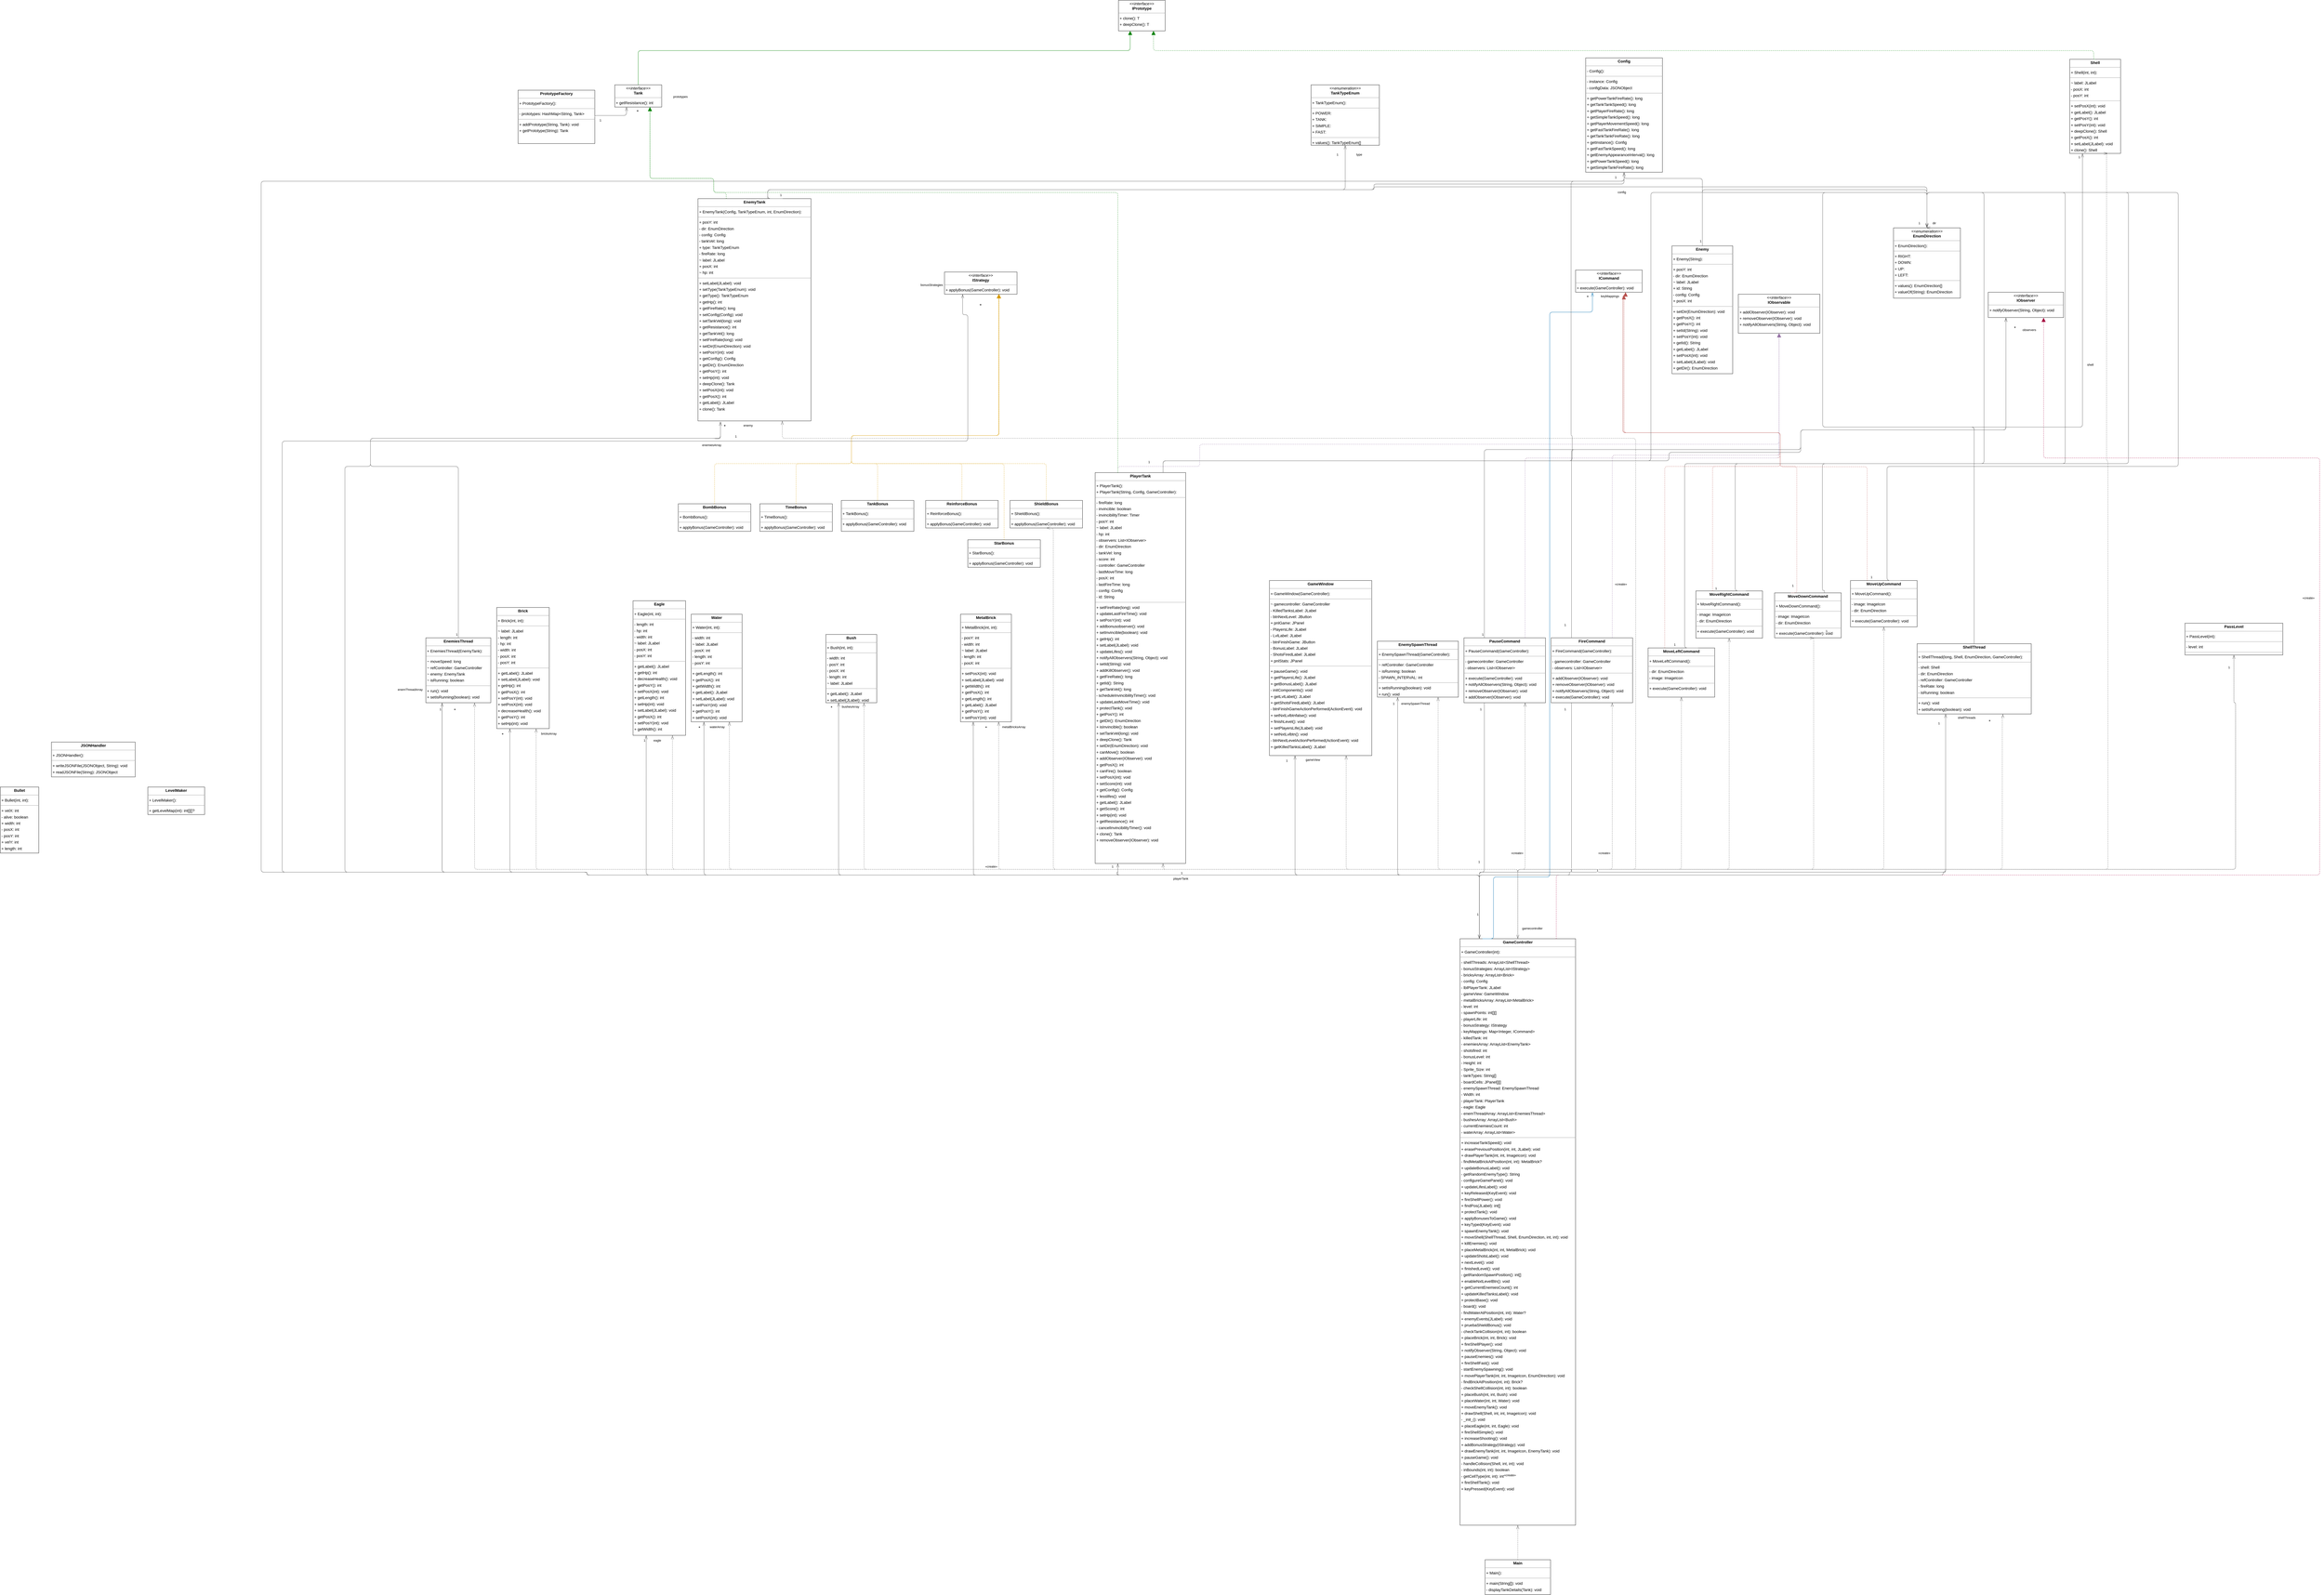 <mxfile version="22.1.4" type="device">
  <diagram id="Gyzqcj5hHUkD3AINK7r1" name="Page-1">
    <mxGraphModel dx="2537" dy="1348" grid="1" gridSize="10" guides="1" tooltips="1" connect="1" arrows="1" fold="1" page="0" pageScale="1" pageWidth="850" pageHeight="1100" background="none" math="0" shadow="0">
      <root>
        <mxCell id="0" />
        <mxCell id="1" parent="0" />
        <mxCell id="node12" value="&lt;p style=&quot;margin:0px;margin-top:4px;text-align:center;&quot;&gt;&lt;b&gt;BombBonus&lt;/b&gt;&lt;/p&gt;&lt;hr size=&quot;1&quot;/&gt;&lt;p style=&quot;margin:0 0 0 4px;line-height:1.6;&quot;&gt;+ BombBonus(): &lt;/p&gt;&lt;hr size=&quot;1&quot;/&gt;&lt;p style=&quot;margin:0 0 0 4px;line-height:1.6;&quot;&gt;+ applyBonus(GameController): void&lt;/p&gt;" style="verticalAlign=top;align=left;overflow=fill;fontSize=14;fontFamily=Helvetica;html=1;rounded=0;shadow=0;comic=0;labelBackgroundColor=none;strokeWidth=1;" parent="1" vertex="1">
          <mxGeometry x="1660" y="1712" width="258" height="98" as="geometry" />
        </mxCell>
        <mxCell id="node37" value="&lt;p style=&quot;margin:0px;margin-top:4px;text-align:center;&quot;&gt;&lt;b&gt;Brick&lt;/b&gt;&lt;/p&gt;&lt;hr size=&quot;1&quot;/&gt;&lt;p style=&quot;margin:0 0 0 4px;line-height:1.6;&quot;&gt;+ Brick(int, int): &lt;/p&gt;&lt;hr size=&quot;1&quot;/&gt;&lt;p style=&quot;margin:0 0 0 4px;line-height:1.6;&quot;&gt;~ label: JLabel&lt;br/&gt;- length: int&lt;br/&gt;- hp: int&lt;br/&gt;- width: int&lt;br/&gt;- posX: int&lt;br/&gt;- posY: int&lt;/p&gt;&lt;hr size=&quot;1&quot;/&gt;&lt;p style=&quot;margin:0 0 0 4px;line-height:1.6;&quot;&gt;+ getLabel(): JLabel&lt;br/&gt;+ setLabel(JLabel): void&lt;br/&gt;+ getHp(): int&lt;br/&gt;+ getPosX(): int&lt;br/&gt;+ setPosY(int): void&lt;br/&gt;+ setPosX(int): void&lt;br/&gt;+ decreaseHealth(): void&lt;br/&gt;+ getPosY(): int&lt;br/&gt;+ setHp(int): void&lt;/p&gt;" style="verticalAlign=top;align=left;overflow=fill;fontSize=14;fontFamily=Helvetica;html=1;rounded=0;shadow=0;comic=0;labelBackgroundColor=none;strokeWidth=1;" parent="1" vertex="1">
          <mxGeometry x="1014" y="2081" width="187" height="431" as="geometry" />
        </mxCell>
        <mxCell id="node29" value="&lt;p style=&quot;margin:0px;margin-top:4px;text-align:center;&quot;&gt;&lt;b&gt;Bullet&lt;/b&gt;&lt;/p&gt;&lt;hr size=&quot;1&quot;/&gt;&lt;p style=&quot;margin:0 0 0 4px;line-height:1.6;&quot;&gt;+ Bullet(int, int): &lt;/p&gt;&lt;hr size=&quot;1&quot;/&gt;&lt;p style=&quot;margin:0 0 0 4px;line-height:1.6;&quot;&gt;+ velX: int&lt;br/&gt;- alive: boolean&lt;br/&gt;+ width: int&lt;br/&gt;- posX: int&lt;br/&gt;- posY: int&lt;br/&gt;+ velY: int&lt;br/&gt;+ length: int&lt;/p&gt;" style="verticalAlign=top;align=left;overflow=fill;fontSize=14;fontFamily=Helvetica;html=1;rounded=0;shadow=0;comic=0;labelBackgroundColor=none;strokeWidth=1;" parent="1" vertex="1">
          <mxGeometry x="-752" y="2720" width="137" height="235" as="geometry" />
        </mxCell>
        <mxCell id="node25" value="&lt;p style=&quot;margin:0px;margin-top:4px;text-align:center;&quot;&gt;&lt;b&gt;Bush&lt;/b&gt;&lt;/p&gt;&lt;hr size=&quot;1&quot;/&gt;&lt;p style=&quot;margin:0 0 0 4px;line-height:1.6;&quot;&gt;+ Bush(int, int): &lt;/p&gt;&lt;hr size=&quot;1&quot;/&gt;&lt;p style=&quot;margin:0 0 0 4px;line-height:1.6;&quot;&gt;- width: int&lt;br/&gt;- posY: int&lt;br/&gt;- posX: int&lt;br/&gt;- length: int&lt;br/&gt;~ label: JLabel&lt;/p&gt;&lt;hr size=&quot;1&quot;/&gt;&lt;p style=&quot;margin:0 0 0 4px;line-height:1.6;&quot;&gt;+ getLabel(): JLabel&lt;br/&gt;+ setLabel(JLabel): void&lt;/p&gt;" style="verticalAlign=top;align=left;overflow=fill;fontSize=14;fontFamily=Helvetica;html=1;rounded=0;shadow=0;comic=0;labelBackgroundColor=none;strokeWidth=1;" parent="1" vertex="1">
          <mxGeometry x="2185" y="2177" width="181" height="243" as="geometry" />
        </mxCell>
        <mxCell id="node13" value="&lt;p style=&quot;margin:0px;margin-top:4px;text-align:center;&quot;&gt;&lt;b&gt;Config&lt;/b&gt;&lt;/p&gt;&lt;hr size=&quot;1&quot;/&gt;&lt;p style=&quot;margin:0 0 0 4px;line-height:1.6;&quot;&gt;- Config(): &lt;/p&gt;&lt;hr size=&quot;1&quot;/&gt;&lt;p style=&quot;margin:0 0 0 4px;line-height:1.6;&quot;&gt;- instance: Config&lt;br/&gt;- configData: JSONObject&lt;/p&gt;&lt;hr size=&quot;1&quot;/&gt;&lt;p style=&quot;margin:0 0 0 4px;line-height:1.6;&quot;&gt;+ getPowerTankFireRate(): long&lt;br/&gt;+ getTankTankSpeed(): long&lt;br/&gt;+ getPlayerFireRate(): long&lt;br/&gt;+ getSimpleTankSpeed(): long&lt;br/&gt;+ getPlayerMovementSpeed(): long&lt;br/&gt;+ getFastTankFireRate(): long&lt;br/&gt;+ getTankTankFireRate(): long&lt;br/&gt;+ getInstance(): Config&lt;br/&gt;+ getFastTankSpeed(): long&lt;br/&gt;+ getEnemyAppearanceInterval(): long&lt;br/&gt;+ getPowerTankSpeed(): long&lt;br/&gt;+ getSimpleTankFireRate(): long&lt;/p&gt;" style="verticalAlign=top;align=left;overflow=fill;fontSize=14;fontFamily=Helvetica;html=1;rounded=0;shadow=0;comic=0;labelBackgroundColor=none;strokeWidth=1;" parent="1" vertex="1">
          <mxGeometry x="4888" y="125" width="273" height="407" as="geometry" />
        </mxCell>
        <mxCell id="node36" value="&lt;p style=&quot;margin:0px;margin-top:4px;text-align:center;&quot;&gt;&lt;b&gt;Eagle&lt;/b&gt;&lt;/p&gt;&lt;hr size=&quot;1&quot;/&gt;&lt;p style=&quot;margin:0 0 0 4px;line-height:1.6;&quot;&gt;+ Eagle(int, int): &lt;/p&gt;&lt;hr size=&quot;1&quot;/&gt;&lt;p style=&quot;margin:0 0 0 4px;line-height:1.6;&quot;&gt;- length: int&lt;br/&gt;- hp: int&lt;br/&gt;- width: int&lt;br/&gt;~ label: JLabel&lt;br/&gt;- posX: int&lt;br/&gt;- posY: int&lt;/p&gt;&lt;hr size=&quot;1&quot;/&gt;&lt;p style=&quot;margin:0 0 0 4px;line-height:1.6;&quot;&gt;+ getLabel(): JLabel&lt;br/&gt;+ getHp(): int&lt;br/&gt;+ decreaseHealth(): void&lt;br/&gt;+ getPosY(): int&lt;br/&gt;+ setPosX(int): void&lt;br/&gt;+ getLength(): int&lt;br/&gt;+ setHp(int): void&lt;br/&gt;+ setLabel(JLabel): void&lt;br/&gt;+ getPosX(): int&lt;br/&gt;+ setPosY(int): void&lt;br/&gt;+ getWidth(): int&lt;/p&gt;" style="verticalAlign=top;align=left;overflow=fill;fontSize=14;fontFamily=Helvetica;html=1;rounded=0;shadow=0;comic=0;labelBackgroundColor=none;strokeWidth=1;" parent="1" vertex="1">
          <mxGeometry x="1499" y="2057" width="187" height="479" as="geometry" />
        </mxCell>
        <mxCell id="node8" value="&lt;p style=&quot;margin:0px;margin-top:4px;text-align:center;&quot;&gt;&lt;b&gt;EnemiesThread&lt;/b&gt;&lt;/p&gt;&lt;hr size=&quot;1&quot;/&gt;&lt;p style=&quot;margin:0 0 0 4px;line-height:1.6;&quot;&gt;+ EnemiesThread(EnemyTank): &lt;/p&gt;&lt;hr size=&quot;1&quot;/&gt;&lt;p style=&quot;margin:0 0 0 4px;line-height:1.6;&quot;&gt;~ moveSpeed: long&lt;br/&gt;~ refController: GameController&lt;br/&gt;~ enemy: EnemyTank&lt;br/&gt;~ isRunning: boolean&lt;/p&gt;&lt;hr size=&quot;1&quot;/&gt;&lt;p style=&quot;margin:0 0 0 4px;line-height:1.6;&quot;&gt;+ run(): void&lt;br/&gt;+ setIsRunning(boolean): void&lt;/p&gt;" style="verticalAlign=top;align=left;overflow=fill;fontSize=14;fontFamily=Helvetica;html=1;rounded=0;shadow=0;comic=0;labelBackgroundColor=none;strokeWidth=1;" parent="1" vertex="1">
          <mxGeometry x="762" y="2189" width="231" height="231" as="geometry" />
        </mxCell>
        <mxCell id="node10" value="&lt;p style=&quot;margin:0px;margin-top:4px;text-align:center;&quot;&gt;&lt;b&gt;Enemy&lt;/b&gt;&lt;/p&gt;&lt;hr size=&quot;1&quot;/&gt;&lt;p style=&quot;margin:0 0 0 4px;line-height:1.6;&quot;&gt;+ Enemy(String): &lt;/p&gt;&lt;hr size=&quot;1&quot;/&gt;&lt;p style=&quot;margin:0 0 0 4px;line-height:1.6;&quot;&gt;+ posY: int&lt;br/&gt;- dir: EnumDirection&lt;br/&gt;~ label: JLabel&lt;br/&gt;+ id: String&lt;br/&gt;- config: Config&lt;br/&gt;+ posX: int&lt;/p&gt;&lt;hr size=&quot;1&quot;/&gt;&lt;p style=&quot;margin:0 0 0 4px;line-height:1.6;&quot;&gt;+ setDir(EnumDirection): void&lt;br/&gt;+ getPosX(): int&lt;br/&gt;+ getPosY(): int&lt;br/&gt;+ setId(String): void&lt;br/&gt;+ setPosY(int): void&lt;br/&gt;+ getId(): String&lt;br/&gt;+ getLabel(): JLabel&lt;br/&gt;+ setPosX(int): void&lt;br/&gt;+ setLabel(JLabel): void&lt;br/&gt;+ getDir(): EnumDirection&lt;/p&gt;" style="verticalAlign=top;align=left;overflow=fill;fontSize=14;fontFamily=Helvetica;html=1;rounded=0;shadow=0;comic=0;labelBackgroundColor=none;strokeWidth=1;" parent="1" vertex="1">
          <mxGeometry x="5195" y="794" width="216" height="455" as="geometry" />
        </mxCell>
        <mxCell id="node6" value="&lt;p style=&quot;margin:0px;margin-top:4px;text-align:center;&quot;&gt;&lt;b&gt;EnemySpawnThread&lt;/b&gt;&lt;/p&gt;&lt;hr size=&quot;1&quot;/&gt;&lt;p style=&quot;margin:0 0 0 4px;line-height:1.6;&quot;&gt;+ EnemySpawnThread(GameController): &lt;/p&gt;&lt;hr size=&quot;1&quot;/&gt;&lt;p style=&quot;margin:0 0 0 4px;line-height:1.6;&quot;&gt;~ refController: GameController&lt;br/&gt;~ isRunning: boolean&lt;br/&gt;- SPAWN_INTERVAL: int&lt;/p&gt;&lt;hr size=&quot;1&quot;/&gt;&lt;p style=&quot;margin:0 0 0 4px;line-height:1.6;&quot;&gt;+ setIsRunning(boolean): void&lt;br/&gt;+ run(): void&lt;/p&gt;" style="verticalAlign=top;align=left;overflow=fill;fontSize=14;fontFamily=Helvetica;html=1;rounded=0;shadow=0;comic=0;labelBackgroundColor=none;strokeWidth=1;" parent="1" vertex="1">
          <mxGeometry x="4147" y="2201" width="288" height="199" as="geometry" />
        </mxCell>
        <mxCell id="node21" value="&lt;p style=&quot;margin:0px;margin-top:4px;text-align:center;&quot;&gt;&lt;b&gt;EnemyTank&lt;/b&gt;&lt;/p&gt;&lt;hr size=&quot;1&quot;/&gt;&lt;p style=&quot;margin:0 0 0 4px;line-height:1.6;&quot;&gt;+ EnemyTank(Config, TankTypeEnum, int, EnumDirection): &lt;/p&gt;&lt;hr size=&quot;1&quot;/&gt;&lt;p style=&quot;margin:0 0 0 4px;line-height:1.6;&quot;&gt;+ posY: int&lt;br/&gt;- dir: EnumDirection&lt;br/&gt;- config: Config&lt;br/&gt;- tankVel: long&lt;br/&gt;+ type: TankTypeEnum&lt;br/&gt;- fireRate: long&lt;br/&gt;~ label: JLabel&lt;br/&gt;+ posX: int&lt;br/&gt;~ hp: int&lt;/p&gt;&lt;hr size=&quot;1&quot;/&gt;&lt;p style=&quot;margin:0 0 0 4px;line-height:1.6;&quot;&gt;+ setLabel(JLabel): void&lt;br/&gt;+ setType(TankTypeEnum): void&lt;br/&gt;+ getType(): TankTypeEnum&lt;br/&gt;+ getHp(): int&lt;br/&gt;+ getFireRate(): long&lt;br/&gt;+ setConfig(Config): void&lt;br/&gt;+ setTankVel(long): void&lt;br/&gt;+ getResistance(): int&lt;br/&gt;+ getTankVel(): long&lt;br/&gt;+ setFireRate(long): void&lt;br/&gt;+ setDir(EnumDirection): void&lt;br/&gt;+ setPosY(int): void&lt;br/&gt;+ getConfig(): Config&lt;br/&gt;+ getDir(): EnumDirection&lt;br/&gt;+ getPosY(): int&lt;br/&gt;+ setHp(int): void&lt;br/&gt;+ deepClone(): Tank&lt;br/&gt;+ setPosX(int): void&lt;br/&gt;+ getPosX(): int&lt;br/&gt;+ getLabel(): JLabel&lt;br/&gt;+ clone(): Tank&lt;/p&gt;" style="verticalAlign=top;align=left;overflow=fill;fontSize=14;fontFamily=Helvetica;html=1;rounded=0;shadow=0;comic=0;labelBackgroundColor=none;strokeWidth=1;" parent="1" vertex="1">
          <mxGeometry x="1730" y="626" width="402" height="791" as="geometry" />
        </mxCell>
        <mxCell id="node16" value="&lt;p style=&quot;margin:0px;margin-top:4px;text-align:center;&quot;&gt;&lt;i&gt;&amp;lt;&amp;lt;enumeration&amp;gt;&amp;gt;&lt;/i&gt;&lt;br/&gt;&lt;b&gt;EnumDirection&lt;/b&gt;&lt;/p&gt;&lt;hr size=&quot;1&quot;/&gt;&lt;p style=&quot;margin:0 0 0 4px;line-height:1.6;&quot;&gt;+ EnumDirection(): &lt;/p&gt;&lt;hr size=&quot;1&quot;/&gt;&lt;p style=&quot;margin:0 0 0 4px;line-height:1.6;&quot;&gt;+ RIGHT: &lt;br/&gt;+ DOWN: &lt;br/&gt;+ UP: &lt;br/&gt;+ LEFT: &lt;/p&gt;&lt;hr size=&quot;1&quot;/&gt;&lt;p style=&quot;margin:0 0 0 4px;line-height:1.6;&quot;&gt;+ values(): EnumDirection[]&lt;br/&gt;+ valueOf(String): EnumDirection&lt;/p&gt;" style="verticalAlign=top;align=left;overflow=fill;fontSize=14;fontFamily=Helvetica;html=1;rounded=0;shadow=0;comic=0;labelBackgroundColor=none;strokeWidth=1;" parent="1" vertex="1">
          <mxGeometry x="5983" y="730" width="238" height="250" as="geometry" />
        </mxCell>
        <mxCell id="node33" value="&lt;p style=&quot;margin:0px;margin-top:4px;text-align:center;&quot;&gt;&lt;b&gt;FireCommand&lt;/b&gt;&lt;/p&gt;&lt;hr size=&quot;1&quot;/&gt;&lt;p style=&quot;margin:0 0 0 4px;line-height:1.6;&quot;&gt;+ FireCommand(GameController): &lt;/p&gt;&lt;hr size=&quot;1&quot;/&gt;&lt;p style=&quot;margin:0 0 0 4px;line-height:1.6;&quot;&gt;- gamecontroller: GameController&lt;br/&gt;- observers: List&amp;lt;IObserver&amp;gt;&lt;/p&gt;&lt;hr size=&quot;1&quot;/&gt;&lt;p style=&quot;margin:0 0 0 4px;line-height:1.6;&quot;&gt;+ addObserver(IObserver): void&lt;br/&gt;+ removeObserver(IObserver): void&lt;br/&gt;+ notifyAllObservers(String, Object): void&lt;br/&gt;+ execute(GameController): void&lt;/p&gt;" style="verticalAlign=top;align=left;overflow=fill;fontSize=14;fontFamily=Helvetica;html=1;rounded=0;shadow=0;comic=0;labelBackgroundColor=none;strokeWidth=1;" parent="1" vertex="1">
          <mxGeometry x="4765" y="2189" width="290" height="231" as="geometry" />
        </mxCell>
        <mxCell id="node2" value="&lt;p style=&quot;margin:0px;margin-top:4px;text-align:center;&quot;&gt;&lt;b&gt;GameController&lt;/b&gt;&lt;/p&gt;&lt;hr size=&quot;1&quot;/&gt;&lt;p style=&quot;margin:0 0 0 4px;line-height:1.6;&quot;&gt;+ GameController(int): &lt;/p&gt;&lt;hr size=&quot;1&quot;/&gt;&lt;p style=&quot;margin:0 0 0 4px;line-height:1.6;&quot;&gt;- shellThreads: ArrayList&amp;lt;ShellThread&amp;gt;&lt;br/&gt;- bonusStrategies: ArrayList&amp;lt;IStrategy&amp;gt;&lt;br/&gt;- bricksArray: ArrayList&amp;lt;Brick&amp;gt;&lt;br/&gt;- config: Config&lt;br/&gt;- lblPlayerTank: JLabel&lt;br/&gt;- gameView: GameWindow&lt;br/&gt;- metalBricksArray: ArrayList&amp;lt;MetalBrick&amp;gt;&lt;br/&gt;- level: int&lt;br/&gt;- spawnPoints: int[][]&lt;br/&gt;- playerLife: int&lt;br/&gt;- bonusStrategy: IStrategy&lt;br/&gt;- keyMappings: Map&amp;lt;Integer, ICommand&amp;gt;&lt;br/&gt;- killedTank: int&lt;br/&gt;- enemiesArray: ArrayList&amp;lt;EnemyTank&amp;gt;&lt;br/&gt;- shotsfired: int&lt;br/&gt;- bonusLevel: int&lt;br/&gt;- Height: int&lt;br/&gt;- Sprite_Size: int&lt;br/&gt;- tankTypes: String[]&lt;br/&gt;- boardCells: JPanel[][]&lt;br/&gt;- enemySpawnThread: EnemySpawnThread&lt;br/&gt;- Width: int&lt;br/&gt;- playerTank: PlayerTank&lt;br/&gt;- eagle: Eagle&lt;br/&gt;- enemThreadArray: ArrayList&amp;lt;EnemiesThread&amp;gt;&lt;br/&gt;- bushesArray: ArrayList&amp;lt;Bush&amp;gt;&lt;br/&gt;- currentEnemiesCount: int&lt;br/&gt;- waterArray: ArrayList&amp;lt;Water&amp;gt;&lt;/p&gt;&lt;hr size=&quot;1&quot;/&gt;&lt;p style=&quot;margin:0 0 0 4px;line-height:1.6;&quot;&gt;+ increaseTankSpeed(): void&lt;br/&gt;+ erasePreviousPosition(int, int, JLabel): void&lt;br/&gt;+ drawPlayerTank(int, int, ImageIcon): void&lt;br/&gt;- findMetalBrickAtPosition(int, int): MetalBrick?&lt;br/&gt;+ updateBonusLabel(): void&lt;br/&gt;- getRandomEnemyType(): String&lt;br/&gt;- configureGamePanel(): void&lt;br/&gt;+ updateLifesLabel(): void&lt;br/&gt;+ keyReleased(KeyEvent): void&lt;br/&gt;+ fireShellPower(): void&lt;br/&gt;+ findPos(JLabel): int[]&lt;br/&gt;+ protectTank(): void&lt;br/&gt;+ applyBonusesToGame(): void&lt;br/&gt;+ keyTyped(KeyEvent): void&lt;br/&gt;+ spawnEnemyTank(): void&lt;br/&gt;+ moveShell(ShellThread, Shell, EnumDirection, int, int): void&lt;br/&gt;+ killEnemies(): void&lt;br/&gt;+ placeMetalBrick(int, int, MetalBrick): void&lt;br/&gt;+ updateShotsLabel(): void&lt;br/&gt;+ nextLevel(): void&lt;br/&gt;+ finishedLevel(): void&lt;br/&gt;- getRandomSpawnPosition(): int[]&lt;br/&gt;+ enableNxtLevelBtn(): void&lt;br/&gt;+ getCurrentEnemiesCount(): int&lt;br/&gt;+ updateKilledTanksLabel(): void&lt;br/&gt;+ protectBase(): void&lt;br/&gt;- board(): void&lt;br/&gt;- findWaterAtPosition(int, int): Water?&lt;br/&gt;+ enemyEvents(JLabel): void&lt;br/&gt;+ pruebaShieldBonus(): void&lt;br/&gt;- checkTankCollision(int, int): boolean&lt;br/&gt;+ placeBrick(int, int, Brick): void&lt;br/&gt;+ fireShellPlayer(): void&lt;br/&gt;+ notifyObserver(String, Object): void&lt;br/&gt;+ pauseEnemies(): void&lt;br/&gt;+ fireShellFast(): void&lt;br/&gt;- startEnemySpawning(): void&lt;br/&gt;+ movePlayerTank(int, int, ImageIcon, EnumDirection): void&lt;br/&gt;- findBrickAtPosition(int, int): Brick?&lt;br/&gt;- checkShellCollision(int, int): boolean&lt;br/&gt;+ placeBush(int, int, Bush): void&lt;br/&gt;+ placeWater(int, int, Water): void&lt;br/&gt;+ moveEnemyTank(): void&lt;br/&gt;+ drawShell(Shell, int, int, ImageIcon): void&lt;br/&gt;- _init_(): void&lt;br/&gt;+ placeEagle(int, int, Eagle): void&lt;br/&gt;+ fireShellSimple(): void&lt;br/&gt;+ increaseShooting(): void&lt;br/&gt;+ addBonusStrategy(IStrategy): void&lt;br/&gt;+ drawEnemyTank(int, int, ImageIcon, EnemyTank): void&lt;br/&gt;+ pauseGame(): void&lt;br/&gt;- handleCollision(Shell, int, int): void&lt;br/&gt;- inBounds(int, int): boolean&lt;br/&gt;- getCellType(int, int): int&lt;br/&gt;+ fireShellTank(): void&lt;br/&gt;+ keyPressed(KeyEvent): void&lt;/p&gt;" style="verticalAlign=top;align=left;overflow=fill;fontSize=14;fontFamily=Helvetica;html=1;rounded=0;shadow=0;comic=0;labelBackgroundColor=none;strokeWidth=1;" parent="1" vertex="1">
          <mxGeometry x="4441" y="3260" width="411" height="2087" as="geometry" />
        </mxCell>
        <mxCell id="node7" value="&lt;p style=&quot;margin:0px;margin-top:4px;text-align:center;&quot;&gt;&lt;b&gt;GameWindow&lt;/b&gt;&lt;/p&gt;&lt;hr size=&quot;1&quot;/&gt;&lt;p style=&quot;margin:0 0 0 4px;line-height:1.6;&quot;&gt;+ GameWindow(GameController): &lt;/p&gt;&lt;hr size=&quot;1&quot;/&gt;&lt;p style=&quot;margin:0 0 0 4px;line-height:1.6;&quot;&gt;~ gamecontroller: GameController&lt;br/&gt;- KilledTanksLabel: JLabel&lt;br/&gt;- btnNextLevel: JButton&lt;br/&gt;+ pnlGame: JPanel&lt;br/&gt;- PlayersLife: JLabel&lt;br/&gt;- LvlLabel: JLabel&lt;br/&gt;- btnFinishGame: JButton&lt;br/&gt;- BonusLabel: JLabel&lt;br/&gt;- ShotsFiredLabel: JLabel&lt;br/&gt;+ pnlStats: JPanel&lt;/p&gt;&lt;hr size=&quot;1&quot;/&gt;&lt;p style=&quot;margin:0 0 0 4px;line-height:1.6;&quot;&gt;+ pauseGame(): void&lt;br/&gt;+ getPlayersLife(): JLabel&lt;br/&gt;+ getBonusLabel(): JLabel&lt;br/&gt;- initComponents(): void&lt;br/&gt;+ getLvlLabel(): JLabel&lt;br/&gt;+ getShotsFiredLabel(): JLabel&lt;br/&gt;- btnFinishGameActionPerformed(ActionEvent): void&lt;br/&gt;+ setNxtLvlbtnfalse(): void&lt;br/&gt;+ finishLevel(): void&lt;br/&gt;+ setPlayersLife(JLabel): void&lt;br/&gt;+ setNxtLvlbtn(): void&lt;br/&gt;- btnNextLevelActionPerformed(ActionEvent): void&lt;br/&gt;+ getKilledTanksLabel(): JLabel&lt;/p&gt;" style="verticalAlign=top;align=left;overflow=fill;fontSize=14;fontFamily=Helvetica;html=1;rounded=0;shadow=0;comic=0;labelBackgroundColor=none;strokeWidth=1;" parent="1" vertex="1">
          <mxGeometry x="3763" y="1985" width="364" height="623" as="geometry" />
        </mxCell>
        <mxCell id="node35" value="&lt;p style=&quot;margin:0px;margin-top:4px;text-align:center;&quot;&gt;&lt;i&gt;&amp;lt;&amp;lt;interface&amp;gt;&amp;gt;&lt;/i&gt;&lt;br/&gt;&lt;b&gt;ICommand&lt;/b&gt;&lt;/p&gt;&lt;hr size=&quot;1&quot;/&gt;&lt;p style=&quot;margin:0 0 0 4px;line-height:1.6;&quot;&gt;+ execute(GameController): void&lt;/p&gt;" style="verticalAlign=top;align=left;overflow=fill;fontSize=14;fontFamily=Helvetica;html=1;rounded=0;shadow=0;comic=0;labelBackgroundColor=none;strokeWidth=1;" parent="1" vertex="1">
          <mxGeometry x="4852" y="880" width="237" height="79" as="geometry" />
        </mxCell>
        <mxCell id="node39" value="&lt;p style=&quot;margin:0px;margin-top:4px;text-align:center;&quot;&gt;&lt;i&gt;&amp;lt;&amp;lt;interface&amp;gt;&amp;gt;&lt;/i&gt;&lt;br/&gt;&lt;b&gt;IObservable&lt;/b&gt;&lt;/p&gt;&lt;hr size=&quot;1&quot;/&gt;&lt;p style=&quot;margin:0 0 0 4px;line-height:1.6;&quot;&gt;+ addObserver(IObserver): void&lt;br/&gt;+ removeObserver(IObserver): void&lt;br/&gt;+ notifyAllObservers(String, Object): void&lt;/p&gt;" style="verticalAlign=top;align=left;overflow=fill;fontSize=14;fontFamily=Helvetica;html=1;rounded=0;shadow=0;comic=0;labelBackgroundColor=none;strokeWidth=1;" parent="1" vertex="1">
          <mxGeometry x="5431" y="966" width="290" height="139" as="geometry" />
        </mxCell>
        <mxCell id="node20" value="&lt;p style=&quot;margin:0px;margin-top:4px;text-align:center;&quot;&gt;&lt;i&gt;&amp;lt;&amp;lt;interface&amp;gt;&amp;gt;&lt;/i&gt;&lt;br/&gt;&lt;b&gt;IObserver&lt;/b&gt;&lt;/p&gt;&lt;hr size=&quot;1&quot;/&gt;&lt;p style=&quot;margin:0 0 0 4px;line-height:1.6;&quot;&gt;+ notifyObserver(String, Object): void&lt;/p&gt;" style="verticalAlign=top;align=left;overflow=fill;fontSize=14;fontFamily=Helvetica;html=1;rounded=0;shadow=0;comic=0;labelBackgroundColor=none;strokeWidth=1;" parent="1" vertex="1">
          <mxGeometry x="6320" y="959" width="268" height="90" as="geometry" />
        </mxCell>
        <mxCell id="node4" value="&lt;p style=&quot;margin:0px;margin-top:4px;text-align:center;&quot;&gt;&lt;i&gt;&amp;lt;&amp;lt;interface&amp;gt;&amp;gt;&lt;/i&gt;&lt;br/&gt;&lt;b&gt;IPrototype&lt;T&gt;&lt;/b&gt;&lt;/p&gt;&lt;hr size=&quot;1&quot;/&gt;&lt;p style=&quot;margin:0 0 0 4px;line-height:1.6;&quot;&gt;+ clone(): T&lt;br/&gt;+ deepClone(): T&lt;/p&gt;" style="verticalAlign=top;align=left;overflow=fill;fontSize=14;fontFamily=Helvetica;html=1;rounded=0;shadow=0;comic=0;labelBackgroundColor=none;strokeWidth=1;" parent="1" vertex="1">
          <mxGeometry x="3226" y="-80" width="166" height="109" as="geometry" />
        </mxCell>
        <mxCell id="node28" value="&lt;p style=&quot;margin:0px;margin-top:4px;text-align:center;&quot;&gt;&lt;i&gt;&amp;lt;&amp;lt;interface&amp;gt;&amp;gt;&lt;/i&gt;&lt;br/&gt;&lt;b&gt;IStrategy&lt;/b&gt;&lt;/p&gt;&lt;hr size=&quot;1&quot;/&gt;&lt;p style=&quot;margin:0 0 0 4px;line-height:1.6;&quot;&gt;+ applyBonus(GameController): void&lt;/p&gt;" style="verticalAlign=top;align=left;overflow=fill;fontSize=14;fontFamily=Helvetica;html=1;rounded=0;shadow=0;comic=0;labelBackgroundColor=none;strokeWidth=1;" parent="1" vertex="1">
          <mxGeometry x="2607" y="887" width="258" height="79" as="geometry" />
        </mxCell>
        <mxCell id="node0" value="&lt;p style=&quot;margin:0px;margin-top:4px;text-align:center;&quot;&gt;&lt;b&gt;JSONHandler&lt;/b&gt;&lt;/p&gt;&lt;hr size=&quot;1&quot;/&gt;&lt;p style=&quot;margin:0 0 0 4px;line-height:1.6;&quot;&gt;+ JSONHandler(): &lt;/p&gt;&lt;hr size=&quot;1&quot;/&gt;&lt;p style=&quot;margin:0 0 0 4px;line-height:1.6;&quot;&gt;+ writeJSONFile(JSONObject, String): void&lt;br/&gt;+ readJSONFile(String): JSONObject&lt;/p&gt;" style="verticalAlign=top;align=left;overflow=fill;fontSize=14;fontFamily=Helvetica;html=1;rounded=0;shadow=0;comic=0;labelBackgroundColor=none;strokeWidth=1;" parent="1" vertex="1">
          <mxGeometry x="-570" y="2560" width="298" height="124" as="geometry" />
        </mxCell>
        <mxCell id="node24" value="&lt;p style=&quot;margin:0px;margin-top:4px;text-align:center;&quot;&gt;&lt;b&gt;LevelMaker&lt;/b&gt;&lt;/p&gt;&lt;hr size=&quot;1&quot;/&gt;&lt;p style=&quot;margin:0 0 0 4px;line-height:1.6;&quot;&gt;+ LevelMaker(): &lt;/p&gt;&lt;hr size=&quot;1&quot;/&gt;&lt;p style=&quot;margin:0 0 0 4px;line-height:1.6;&quot;&gt;+ getLevelMap(int): int[][]?&lt;/p&gt;" style="verticalAlign=top;align=left;overflow=fill;fontSize=14;fontFamily=Helvetica;html=1;rounded=0;shadow=0;comic=0;labelBackgroundColor=none;strokeWidth=1;" parent="1" vertex="1">
          <mxGeometry x="-227" y="2720" width="202" height="98" as="geometry" />
        </mxCell>
        <mxCell id="node18" value="&lt;p style=&quot;margin:0px;margin-top:4px;text-align:center;&quot;&gt;&lt;b&gt;Main&lt;/b&gt;&lt;/p&gt;&lt;hr size=&quot;1&quot;/&gt;&lt;p style=&quot;margin:0 0 0 4px;line-height:1.6;&quot;&gt;+ Main(): &lt;/p&gt;&lt;hr size=&quot;1&quot;/&gt;&lt;p style=&quot;margin:0 0 0 4px;line-height:1.6;&quot;&gt;+ main(String[]): void&lt;br/&gt;- displayTankDetails(Tank): void&lt;/p&gt;" style="verticalAlign=top;align=left;overflow=fill;fontSize=14;fontFamily=Helvetica;html=1;rounded=0;shadow=0;comic=0;labelBackgroundColor=none;strokeWidth=1;" parent="1" vertex="1">
          <mxGeometry x="4530" y="5470" width="233" height="124" as="geometry" />
        </mxCell>
        <mxCell id="node14" value="&lt;p style=&quot;margin:0px;margin-top:4px;text-align:center;&quot;&gt;&lt;b&gt;MetalBrick&lt;/b&gt;&lt;/p&gt;&lt;hr size=&quot;1&quot;/&gt;&lt;p style=&quot;margin:0 0 0 4px;line-height:1.6;&quot;&gt;+ MetalBrick(int, int): &lt;/p&gt;&lt;hr size=&quot;1&quot;/&gt;&lt;p style=&quot;margin:0 0 0 4px;line-height:1.6;&quot;&gt;- posY: int&lt;br/&gt;- width: int&lt;br/&gt;~ label: JLabel&lt;br/&gt;- length: int&lt;br/&gt;- posX: int&lt;/p&gt;&lt;hr size=&quot;1&quot;/&gt;&lt;p style=&quot;margin:0 0 0 4px;line-height:1.6;&quot;&gt;+ setPosX(int): void&lt;br/&gt;+ setLabel(JLabel): void&lt;br/&gt;+ getWidth(): int&lt;br/&gt;+ getPosX(): int&lt;br/&gt;+ getLength(): int&lt;br/&gt;+ getLabel(): JLabel&lt;br/&gt;+ getPosY(): int&lt;br/&gt;+ setPosY(int): void&lt;/p&gt;" style="verticalAlign=top;align=left;overflow=fill;fontSize=14;fontFamily=Helvetica;html=1;rounded=0;shadow=0;comic=0;labelBackgroundColor=none;strokeWidth=1;" parent="1" vertex="1">
          <mxGeometry x="2664" y="2105" width="181" height="383" as="geometry" />
        </mxCell>
        <mxCell id="node17" value="&lt;p style=&quot;margin:0px;margin-top:4px;text-align:center;&quot;&gt;&lt;b&gt;MoveDownCommand&lt;/b&gt;&lt;/p&gt;&lt;hr size=&quot;1&quot;/&gt;&lt;p style=&quot;margin:0 0 0 4px;line-height:1.6;&quot;&gt;+ MoveDownCommand(): &lt;/p&gt;&lt;hr size=&quot;1&quot;/&gt;&lt;p style=&quot;margin:0 0 0 4px;line-height:1.6;&quot;&gt;- image: ImageIcon&lt;br/&gt;- dir: EnumDirection&lt;/p&gt;&lt;hr size=&quot;1&quot;/&gt;&lt;p style=&quot;margin:0 0 0 4px;line-height:1.6;&quot;&gt;+ execute(GameController): void&lt;/p&gt;" style="verticalAlign=top;align=left;overflow=fill;fontSize=14;fontFamily=Helvetica;html=1;rounded=0;shadow=0;comic=0;labelBackgroundColor=none;strokeWidth=1;" parent="1" vertex="1">
          <mxGeometry x="5560" y="2029" width="237" height="160" as="geometry" />
        </mxCell>
        <mxCell id="node5" value="&lt;p style=&quot;margin:0px;margin-top:4px;text-align:center;&quot;&gt;&lt;b&gt;MoveLeftCommand&lt;/b&gt;&lt;/p&gt;&lt;hr size=&quot;1&quot;/&gt;&lt;p style=&quot;margin:0 0 0 4px;line-height:1.6;&quot;&gt;+ MoveLeftCommand(): &lt;/p&gt;&lt;hr size=&quot;1&quot;/&gt;&lt;p style=&quot;margin:0 0 0 4px;line-height:1.6;&quot;&gt;- dir: EnumDirection&lt;br/&gt;- image: ImageIcon&lt;/p&gt;&lt;hr size=&quot;1&quot;/&gt;&lt;p style=&quot;margin:0 0 0 4px;line-height:1.6;&quot;&gt;+ execute(GameController): void&lt;/p&gt;" style="verticalAlign=top;align=left;overflow=fill;fontSize=14;fontFamily=Helvetica;html=1;rounded=0;shadow=0;comic=0;labelBackgroundColor=none;strokeWidth=1;" parent="1" vertex="1">
          <mxGeometry x="5110" y="2225" width="237" height="175" as="geometry" />
        </mxCell>
        <mxCell id="node22" value="&lt;p style=&quot;margin:0px;margin-top:4px;text-align:center;&quot;&gt;&lt;b&gt;MoveRightCommand&lt;/b&gt;&lt;/p&gt;&lt;hr size=&quot;1&quot;/&gt;&lt;p style=&quot;margin:0 0 0 4px;line-height:1.6;&quot;&gt;+ MoveRightCommand(): &lt;/p&gt;&lt;hr size=&quot;1&quot;/&gt;&lt;p style=&quot;margin:0 0 0 4px;line-height:1.6;&quot;&gt;- image: ImageIcon&lt;br/&gt;- dir: EnumDirection&lt;/p&gt;&lt;hr size=&quot;1&quot;/&gt;&lt;p style=&quot;margin:0 0 0 4px;line-height:1.6;&quot;&gt;+ execute(GameController): void&lt;/p&gt;" style="verticalAlign=top;align=left;overflow=fill;fontSize=14;fontFamily=Helvetica;html=1;rounded=0;shadow=0;comic=0;labelBackgroundColor=none;strokeWidth=1;" parent="1" vertex="1">
          <mxGeometry x="5280" y="2022" width="237" height="168" as="geometry" />
        </mxCell>
        <mxCell id="node27" value="&lt;p style=&quot;margin:0px;margin-top:4px;text-align:center;&quot;&gt;&lt;b&gt;MoveUpCommand&lt;/b&gt;&lt;/p&gt;&lt;hr size=&quot;1&quot;/&gt;&lt;p style=&quot;margin:0 0 0 4px;line-height:1.6;&quot;&gt;+ MoveUpCommand(): &lt;/p&gt;&lt;hr size=&quot;1&quot;/&gt;&lt;p style=&quot;margin:0 0 0 4px;line-height:1.6;&quot;&gt;- image: ImageIcon&lt;br/&gt;- dir: EnumDirection&lt;/p&gt;&lt;hr size=&quot;1&quot;/&gt;&lt;p style=&quot;margin:0 0 0 4px;line-height:1.6;&quot;&gt;+ execute(GameController): void&lt;/p&gt;" style="verticalAlign=top;align=left;overflow=fill;fontSize=14;fontFamily=Helvetica;html=1;rounded=0;shadow=0;comic=0;labelBackgroundColor=none;strokeWidth=1;" parent="1" vertex="1">
          <mxGeometry x="5830" y="1985" width="237" height="165" as="geometry" />
        </mxCell>
        <mxCell id="node31" value="&lt;p style=&quot;margin:0px;margin-top:4px;text-align:center;&quot;&gt;&lt;b&gt;PassLevel&lt;/b&gt;&lt;/p&gt;&lt;hr size=&quot;1&quot;&gt;&lt;p style=&quot;margin:0 0 0 4px;line-height:1.6;&quot;&gt;+ PassLevel(int): &lt;/p&gt;&lt;hr size=&quot;1&quot;&gt;&lt;p style=&quot;margin:0 0 0 4px;line-height:1.6;&quot;&gt;- level: int&lt;br&gt;&lt;/p&gt;&lt;hr size=&quot;1&quot;&gt;&lt;p style=&quot;margin:0 0 0 4px;line-height:1.6;&quot;&gt;&lt;br&gt;&lt;/p&gt;" style="verticalAlign=top;align=left;overflow=fill;fontSize=14;fontFamily=Helvetica;html=1;rounded=0;shadow=0;comic=0;labelBackgroundColor=none;strokeWidth=1;" parent="1" vertex="1">
          <mxGeometry x="7020" y="2137" width="348" height="113" as="geometry" />
        </mxCell>
        <mxCell id="node32" value="&lt;p style=&quot;margin:0px;margin-top:4px;text-align:center;&quot;&gt;&lt;b&gt;PauseCommand&lt;/b&gt;&lt;/p&gt;&lt;hr size=&quot;1&quot;/&gt;&lt;p style=&quot;margin:0 0 0 4px;line-height:1.6;&quot;&gt;+ PauseCommand(GameController): &lt;/p&gt;&lt;hr size=&quot;1&quot;/&gt;&lt;p style=&quot;margin:0 0 0 4px;line-height:1.6;&quot;&gt;- gamecontroller: GameController&lt;br/&gt;- observers: List&amp;lt;IObserver&amp;gt;&lt;/p&gt;&lt;hr size=&quot;1&quot;/&gt;&lt;p style=&quot;margin:0 0 0 4px;line-height:1.6;&quot;&gt;+ execute(GameController): void&lt;br/&gt;+ notifyAllObservers(String, Object): void&lt;br/&gt;+ removeObserver(IObserver): void&lt;br/&gt;+ addObserver(IObserver): void&lt;/p&gt;" style="verticalAlign=top;align=left;overflow=fill;fontSize=14;fontFamily=Helvetica;html=1;rounded=0;shadow=0;comic=0;labelBackgroundColor=none;strokeWidth=1;" parent="1" vertex="1">
          <mxGeometry x="4455" y="2189" width="290" height="231" as="geometry" />
        </mxCell>
        <mxCell id="node30" value="&lt;p style=&quot;margin:0px;margin-top:4px;text-align:center;&quot;&gt;&lt;b&gt;PlayerTank&lt;/b&gt;&lt;/p&gt;&lt;hr size=&quot;1&quot;/&gt;&lt;p style=&quot;margin:0 0 0 4px;line-height:1.6;&quot;&gt;+ PlayerTank(): &lt;br/&gt;+ PlayerTank(String, Config, GameController): &lt;/p&gt;&lt;hr size=&quot;1&quot;/&gt;&lt;p style=&quot;margin:0 0 0 4px;line-height:1.6;&quot;&gt;- fireRate: long&lt;br/&gt;- invincible: boolean&lt;br/&gt;- invincibilityTimer: Timer&lt;br/&gt;- posY: int&lt;br/&gt;~ label: JLabel&lt;br/&gt;- hp: int&lt;br/&gt;- observers: List&amp;lt;IObserver&amp;gt;&lt;br/&gt;- dir: EnumDirection&lt;br/&gt;- tankVel: long&lt;br/&gt;- score: int&lt;br/&gt;- controller: GameController&lt;br/&gt;- lastMoveTime: long&lt;br/&gt;- posX: int&lt;br/&gt;- lastFireTime: long&lt;br/&gt;- config: Config&lt;br/&gt;- id: String&lt;/p&gt;&lt;hr size=&quot;1&quot;/&gt;&lt;p style=&quot;margin:0 0 0 4px;line-height:1.6;&quot;&gt;+ setFireRate(long): void&lt;br/&gt;+ updateLastFireTime(): void&lt;br/&gt;+ setPosY(int): void&lt;br/&gt;+ addbonusobserver(): void&lt;br/&gt;+ setInvincible(boolean): void&lt;br/&gt;+ getHp(): int&lt;br/&gt;+ setLabel(JLabel): void&lt;br/&gt;+ updateLifes(): void&lt;br/&gt;+ notifyAllObservers(String, Object): void&lt;br/&gt;+ setId(String): void&lt;br/&gt;+ addKillObserver(): void&lt;br/&gt;+ getFireRate(): long&lt;br/&gt;+ getId(): String&lt;br/&gt;+ getTankVel(): long&lt;br/&gt;- scheduleInvincibilityTimer(): void&lt;br/&gt;+ updateLastMoveTime(): void&lt;br/&gt;+ protectTank(): void&lt;br/&gt;+ getPosY(): int&lt;br/&gt;+ getDir(): EnumDirection&lt;br/&gt;+ isInvincible(): boolean&lt;br/&gt;+ setTankVel(long): void&lt;br/&gt;+ deepClone(): Tank&lt;br/&gt;+ setDir(EnumDirection): void&lt;br/&gt;+ canMove(): boolean&lt;br/&gt;+ addObserver(IObserver): void&lt;br/&gt;+ getPosX(): int&lt;br/&gt;+ canFire(): boolean&lt;br/&gt;+ setPosX(int): void&lt;br/&gt;+ setScore(int): void&lt;br/&gt;+ getConfig(): Config&lt;br/&gt;+ lesslifes(): void&lt;br/&gt;+ getLabel(): JLabel&lt;br/&gt;+ getScore(): int&lt;br/&gt;+ setHp(int): void&lt;br/&gt;+ getResistance(): int&lt;br/&gt;- cancelInvincibilityTimer(): void&lt;br/&gt;+ clone(): Tank&lt;br/&gt;+ removeObserver(IObserver): void&lt;/p&gt;" style="verticalAlign=top;align=left;overflow=fill;fontSize=14;fontFamily=Helvetica;html=1;rounded=0;shadow=0;comic=0;labelBackgroundColor=none;strokeWidth=1;" parent="1" vertex="1">
          <mxGeometry x="3143" y="1601" width="322" height="1391" as="geometry" />
        </mxCell>
        <mxCell id="node19" value="&lt;p style=&quot;margin:0px;margin-top:4px;text-align:center;&quot;&gt;&lt;b&gt;PrototypeFactory&lt;/b&gt;&lt;/p&gt;&lt;hr size=&quot;1&quot;/&gt;&lt;p style=&quot;margin:0 0 0 4px;line-height:1.6;&quot;&gt;+ PrototypeFactory(): &lt;/p&gt;&lt;hr size=&quot;1&quot;/&gt;&lt;p style=&quot;margin:0 0 0 4px;line-height:1.6;&quot;&gt;- prototypes: HashMap&amp;lt;String, Tank&amp;gt;&lt;/p&gt;&lt;hr size=&quot;1&quot;/&gt;&lt;p style=&quot;margin:0 0 0 4px;line-height:1.6;&quot;&gt;+ addPrototype(String, Tank): void&lt;br/&gt;+ getPrototype(String): Tank&lt;/p&gt;" style="verticalAlign=top;align=left;overflow=fill;fontSize=14;fontFamily=Helvetica;html=1;rounded=0;shadow=0;comic=0;labelBackgroundColor=none;strokeWidth=1;" parent="1" vertex="1">
          <mxGeometry x="1090" y="240" width="273" height="190" as="geometry" />
        </mxCell>
        <mxCell id="node34" value="&lt;p style=&quot;margin:0px;margin-top:4px;text-align:center;&quot;&gt;&lt;b&gt;ReinforceBonus&lt;/b&gt;&lt;/p&gt;&lt;hr size=&quot;1&quot;/&gt;&lt;p style=&quot;margin:0 0 0 4px;line-height:1.6;&quot;&gt;+ ReinforceBonus(): &lt;/p&gt;&lt;hr size=&quot;1&quot;/&gt;&lt;p style=&quot;margin:0 0 0 4px;line-height:1.6;&quot;&gt;+ applyBonus(GameController): void&lt;/p&gt;" style="verticalAlign=top;align=left;overflow=fill;fontSize=14;fontFamily=Helvetica;html=1;rounded=0;shadow=0;comic=0;labelBackgroundColor=none;strokeWidth=1;" parent="1" vertex="1">
          <mxGeometry x="2540" y="1700" width="258" height="98" as="geometry" />
        </mxCell>
        <mxCell id="node15" value="&lt;p style=&quot;margin:0px;margin-top:4px;text-align:center;&quot;&gt;&lt;b&gt;Shell&lt;/b&gt;&lt;/p&gt;&lt;hr size=&quot;1&quot;/&gt;&lt;p style=&quot;margin:0 0 0 4px;line-height:1.6;&quot;&gt;+ Shell(int, int): &lt;/p&gt;&lt;hr size=&quot;1&quot;/&gt;&lt;p style=&quot;margin:0 0 0 4px;line-height:1.6;&quot;&gt;~ label: JLabel&lt;br/&gt;- posX: int&lt;br/&gt;- posY: int&lt;/p&gt;&lt;hr size=&quot;1&quot;/&gt;&lt;p style=&quot;margin:0 0 0 4px;line-height:1.6;&quot;&gt;+ setPosX(int): void&lt;br/&gt;+ getLabel(): JLabel&lt;br/&gt;+ getPosY(): int&lt;br/&gt;+ setPosY(int): void&lt;br/&gt;+ deepClone(): Shell&lt;br/&gt;+ getPosX(): int&lt;br/&gt;+ setLabel(JLabel): void&lt;br/&gt;+ clone(): Shell&lt;/p&gt;" style="verticalAlign=top;align=left;overflow=fill;fontSize=14;fontFamily=Helvetica;html=1;rounded=0;shadow=0;comic=0;labelBackgroundColor=none;strokeWidth=1;" parent="1" vertex="1">
          <mxGeometry x="6610" y="130" width="181" height="335" as="geometry" />
        </mxCell>
        <mxCell id="node23" value="&lt;p style=&quot;margin:0px;margin-top:4px;text-align:center;&quot;&gt;&lt;b&gt;ShellThread&lt;/b&gt;&lt;/p&gt;&lt;hr size=&quot;1&quot;&gt;&lt;p style=&quot;margin:0 0 0 4px;line-height:1.6;&quot;&gt;+ ShellThread(long, Shell, EnumDirection, GameController): &lt;/p&gt;&lt;hr size=&quot;1&quot;&gt;&lt;p style=&quot;margin:0 0 0 4px;line-height:1.6;&quot;&gt;- shell: Shell&lt;br&gt;- dir: EnumDirection&lt;br&gt;- refController: GameController&lt;br&gt;- fireRate: long&lt;br&gt;- isRunning: boolean&lt;/p&gt;&lt;hr size=&quot;1&quot;&gt;&lt;p style=&quot;margin:0 0 0 4px;line-height:1.6;&quot;&gt;+ run(): void&lt;br&gt;+ setIsRunning(boolean): void&lt;/p&gt;" style="verticalAlign=top;align=left;overflow=fill;fontSize=14;fontFamily=Helvetica;html=1;rounded=0;shadow=0;comic=0;labelBackgroundColor=none;strokeWidth=1;" parent="1" vertex="1">
          <mxGeometry x="6067" y="2210" width="406" height="250" as="geometry" />
        </mxCell>
        <mxCell id="node11" value="&lt;p style=&quot;margin:0px;margin-top:4px;text-align:center;&quot;&gt;&lt;b&gt;ShieldBonus&lt;/b&gt;&lt;/p&gt;&lt;hr size=&quot;1&quot;/&gt;&lt;p style=&quot;margin:0 0 0 4px;line-height:1.6;&quot;&gt;+ ShieldBonus(): &lt;/p&gt;&lt;hr size=&quot;1&quot;/&gt;&lt;p style=&quot;margin:0 0 0 4px;line-height:1.6;&quot;&gt;+ applyBonus(GameController): void&lt;/p&gt;" style="verticalAlign=top;align=left;overflow=fill;fontSize=14;fontFamily=Helvetica;html=1;rounded=0;shadow=0;comic=0;labelBackgroundColor=none;strokeWidth=1;" parent="1" vertex="1">
          <mxGeometry x="2840" y="1700" width="258" height="98" as="geometry" />
        </mxCell>
        <mxCell id="node1" value="&lt;p style=&quot;margin:0px;margin-top:4px;text-align:center;&quot;&gt;&lt;b&gt;StarBonus&lt;/b&gt;&lt;/p&gt;&lt;hr size=&quot;1&quot;/&gt;&lt;p style=&quot;margin:0 0 0 4px;line-height:1.6;&quot;&gt;+ StarBonus(): &lt;/p&gt;&lt;hr size=&quot;1&quot;/&gt;&lt;p style=&quot;margin:0 0 0 4px;line-height:1.6;&quot;&gt;+ applyBonus(GameController): void&lt;/p&gt;" style="verticalAlign=top;align=left;overflow=fill;fontSize=14;fontFamily=Helvetica;html=1;rounded=0;shadow=0;comic=0;labelBackgroundColor=none;strokeWidth=1;" parent="1" vertex="1">
          <mxGeometry x="2690" y="1840" width="258" height="98" as="geometry" />
        </mxCell>
        <mxCell id="node9" value="&lt;p style=&quot;margin:0px;margin-top:4px;text-align:center;&quot;&gt;&lt;i&gt;&amp;lt;&amp;lt;interface&amp;gt;&amp;gt;&lt;/i&gt;&lt;br/&gt;&lt;b&gt;Tank&lt;/b&gt;&lt;/p&gt;&lt;hr size=&quot;1&quot;/&gt;&lt;p style=&quot;margin:0 0 0 4px;line-height:1.6;&quot;&gt;+ getResistance(): int&lt;/p&gt;" style="verticalAlign=top;align=left;overflow=fill;fontSize=14;fontFamily=Helvetica;html=1;rounded=0;shadow=0;comic=0;labelBackgroundColor=none;strokeWidth=1;" parent="1" vertex="1">
          <mxGeometry x="1434" y="221" width="167" height="79" as="geometry" />
        </mxCell>
        <mxCell id="node38" value="&lt;p style=&quot;margin:0px;margin-top:4px;text-align:center;&quot;&gt;&lt;b&gt;TankBonus&lt;/b&gt;&lt;/p&gt;&lt;hr size=&quot;1&quot;/&gt;&lt;p style=&quot;margin:0 0 0 4px;line-height:1.6;&quot;&gt;+ TankBonus(): &lt;/p&gt;&lt;hr size=&quot;1&quot;/&gt;&lt;p style=&quot;margin:0 0 0 4px;line-height:1.6;&quot;&gt;+ applyBonus(GameController): void&lt;/p&gt;" style="verticalAlign=top;align=left;overflow=fill;fontSize=14;fontFamily=Helvetica;html=1;rounded=0;shadow=0;comic=0;labelBackgroundColor=none;strokeWidth=1;" parent="1" vertex="1">
          <mxGeometry x="2240" y="1700" width="258" height="110" as="geometry" />
        </mxCell>
        <mxCell id="node3" value="&lt;p style=&quot;margin:0px;margin-top:4px;text-align:center;&quot;&gt;&lt;i&gt;&amp;lt;&amp;lt;enumeration&amp;gt;&amp;gt;&lt;/i&gt;&lt;br/&gt;&lt;b&gt;TankTypeEnum&lt;/b&gt;&lt;/p&gt;&lt;hr size=&quot;1&quot;/&gt;&lt;p style=&quot;margin:0 0 0 4px;line-height:1.6;&quot;&gt;+ TankTypeEnum(): &lt;/p&gt;&lt;hr size=&quot;1&quot;/&gt;&lt;p style=&quot;margin:0 0 0 4px;line-height:1.6;&quot;&gt;+ POWER: &lt;br/&gt;+ TANK: &lt;br/&gt;+ SIMPLE: &lt;br/&gt;+ FAST: &lt;/p&gt;&lt;hr size=&quot;1&quot;/&gt;&lt;p style=&quot;margin:0 0 0 4px;line-height:1.6;&quot;&gt;+ values(): TankTypeEnum[]&lt;br/&gt;+ valueOf(String): TankTypeEnum&lt;/p&gt;" style="verticalAlign=top;align=left;overflow=fill;fontSize=14;fontFamily=Helvetica;html=1;rounded=0;shadow=0;comic=0;labelBackgroundColor=none;strokeWidth=1;" parent="1" vertex="1">
          <mxGeometry x="3911" y="221" width="243" height="215" as="geometry" />
        </mxCell>
        <mxCell id="node40" value="&lt;p style=&quot;margin:0px;margin-top:4px;text-align:center;&quot;&gt;&lt;b&gt;TimeBonus&lt;/b&gt;&lt;/p&gt;&lt;hr size=&quot;1&quot;/&gt;&lt;p style=&quot;margin:0 0 0 4px;line-height:1.6;&quot;&gt;+ TimeBonus(): &lt;/p&gt;&lt;hr size=&quot;1&quot;/&gt;&lt;p style=&quot;margin:0 0 0 4px;line-height:1.6;&quot;&gt;+ applyBonus(GameController): void&lt;/p&gt;" style="verticalAlign=top;align=left;overflow=fill;fontSize=14;fontFamily=Helvetica;html=1;rounded=0;shadow=0;comic=0;labelBackgroundColor=none;strokeWidth=1;" parent="1" vertex="1">
          <mxGeometry x="1950" y="1712" width="258" height="98" as="geometry" />
        </mxCell>
        <mxCell id="node26" value="&lt;p style=&quot;margin:0px;margin-top:4px;text-align:center;&quot;&gt;&lt;b&gt;Water&lt;/b&gt;&lt;/p&gt;&lt;hr size=&quot;1&quot;/&gt;&lt;p style=&quot;margin:0 0 0 4px;line-height:1.6;&quot;&gt;+ Water(int, int): &lt;/p&gt;&lt;hr size=&quot;1&quot;/&gt;&lt;p style=&quot;margin:0 0 0 4px;line-height:1.6;&quot;&gt;- width: int&lt;br/&gt;~ label: JLabel&lt;br/&gt;- posX: int&lt;br/&gt;- length: int&lt;br/&gt;- posY: int&lt;/p&gt;&lt;hr size=&quot;1&quot;/&gt;&lt;p style=&quot;margin:0 0 0 4px;line-height:1.6;&quot;&gt;+ getLength(): int&lt;br/&gt;+ getPosX(): int&lt;br/&gt;+ getWidth(): int&lt;br/&gt;+ getLabel(): JLabel&lt;br/&gt;+ setLabel(JLabel): void&lt;br/&gt;+ setPosY(int): void&lt;br/&gt;+ getPosY(): int&lt;br/&gt;+ setPosX(int): void&lt;/p&gt;" style="verticalAlign=top;align=left;overflow=fill;fontSize=14;fontFamily=Helvetica;html=1;rounded=0;shadow=0;comic=0;labelBackgroundColor=none;strokeWidth=1;" parent="1" vertex="1">
          <mxGeometry x="1706" y="2105" width="181" height="383" as="geometry" />
        </mxCell>
        <mxCell id="edge10" value="" style="html=1;rounded=1;edgeStyle=orthogonalEdgeStyle;dashed=1;startArrow=none;endArrow=block;endSize=12;strokeColor=#d79b00;exitX=0.500;exitY=0.000;exitDx=0;exitDy=0;entryX=0.750;entryY=1.000;entryDx=0;entryDy=0;fillColor=#ffe6cc;" parent="1" source="node12" target="node28" edge="1">
          <mxGeometry width="50" height="50" relative="1" as="geometry">
            <Array as="points">
              <mxPoint x="1789" y="1569" />
              <mxPoint x="2276" y="1569" />
              <mxPoint x="2276" y="1469" />
              <mxPoint x="2801" y="1469" />
            </Array>
          </mxGeometry>
        </mxCell>
        <mxCell id="edge60" value="" style="html=1;rounded=1;edgeStyle=orthogonalEdgeStyle;dashed=0;startArrow=diamondThinstartSize=12;endArrow=openThin;endSize=12;strokeColor=#595959;exitX=0.500;exitY=0.000;exitDx=0;exitDy=0;" parent="1" source="node8" edge="1">
          <mxGeometry width="50" height="50" relative="1" as="geometry">
            <Array as="points">
              <mxPoint x="877" y="1579" />
              <mxPoint x="565" y="1579" />
              <mxPoint x="565" y="1479" />
              <mxPoint x="1810" y="1479" />
            </Array>
            <mxPoint x="1810" y="1420" as="targetPoint" />
          </mxGeometry>
        </mxCell>
        <mxCell id="label360" value="1" style="edgeLabel;resizable=0;html=1;align=left;verticalAlign=top;strokeColor=default;" parent="edge60" vertex="1" connectable="0">
          <mxGeometry x="867" y="2164" as="geometry" />
        </mxCell>
        <mxCell id="label364" value="1" style="edgeLabel;resizable=0;html=1;align=left;verticalAlign=top;strokeColor=default;" parent="edge60" vertex="1" connectable="0">
          <mxGeometry x="1860" y="1459" as="geometry" />
        </mxCell>
        <mxCell id="label365" value="enemy" style="edgeLabel;resizable=0;html=1;align=left;verticalAlign=top;strokeColor=default;" parent="edge60" vertex="1" connectable="0">
          <mxGeometry x="1890" y="1420" as="geometry" />
        </mxCell>
        <mxCell id="edge21" value="" style="html=1;rounded=1;edgeStyle=orthogonalEdgeStyle;dashed=0;startArrow=diamondThinstartSize=12;endArrow=openThin;endSize=12;strokeColor=#595959;exitX=0.250;exitY=1.000;exitDx=0;exitDy=0;entryX=0.167;entryY=0.000;entryDx=0;entryDy=0;" parent="1" source="node8" target="node2" edge="1">
          <mxGeometry width="50" height="50" relative="1" as="geometry">
            <Array as="points">
              <mxPoint x="820" y="3023" />
              <mxPoint x="1335" y="3023" />
              <mxPoint x="1335" y="3033" />
              <mxPoint x="4510" y="3033" />
            </Array>
          </mxGeometry>
        </mxCell>
        <mxCell id="label126" value="1" style="edgeLabel;resizable=0;html=1;align=left;verticalAlign=top;strokeColor=default;" parent="edge21" vertex="1" connectable="0">
          <mxGeometry x="809" y="2430" as="geometry" />
        </mxCell>
        <mxCell id="label130" value="1" style="edgeLabel;resizable=0;html=1;align=left;verticalAlign=top;strokeColor=default;" parent="edge21" vertex="1" connectable="0">
          <mxGeometry x="4499" y="3160" as="geometry" />
        </mxCell>
        <mxCell id="edge54" value="" style="html=1;rounded=1;edgeStyle=orthogonalEdgeStyle;dashed=0;startArrow=diamondThinstartSize=12;endArrow=openThin;endSize=12;strokeColor=#595959;exitX=0.500;exitY=0.000;exitDx=0;exitDy=0;entryX=0.500;entryY=1.000;entryDx=0;entryDy=0;" parent="1" source="node10" target="node13" edge="1">
          <mxGeometry width="50" height="50" relative="1" as="geometry">
            <Array as="points">
              <mxPoint x="5303" y="554" />
              <mxPoint x="5024" y="554" />
            </Array>
          </mxGeometry>
        </mxCell>
        <mxCell id="edge68" value="" style="html=1;rounded=1;edgeStyle=orthogonalEdgeStyle;dashed=0;startArrow=diamondThinstartSize=12;endArrow=openThin;endSize=12;strokeColor=#595959;exitX=0.500;exitY=0.000;exitDx=0;exitDy=0;" parent="1" source="node10" target="node16" edge="1">
          <mxGeometry width="50" height="50" relative="1" as="geometry">
            <Array as="points">
              <mxPoint x="5303" y="594" />
              <mxPoint x="6102" y="594" />
            </Array>
          </mxGeometry>
        </mxCell>
        <mxCell id="label408" value="1" style="edgeLabel;resizable=0;html=1;align=left;verticalAlign=top;strokeColor=default;" parent="edge68" vertex="1" connectable="0">
          <mxGeometry x="5292" y="764" as="geometry" />
        </mxCell>
        <mxCell id="edge25" value="" style="html=1;rounded=1;edgeStyle=orthogonalEdgeStyle;dashed=0;startArrow=diamondThinstartSize=12;endArrow=openThin;endSize=12;strokeColor=#595959;exitX=0.250;exitY=1.000;exitDx=0;exitDy=0;entryX=0.167;entryY=0.000;entryDx=0;entryDy=0;" parent="1" source="node6" target="node2" edge="1">
          <mxGeometry width="50" height="50" relative="1" as="geometry">
            <Array as="points">
              <mxPoint x="4219" y="3023" />
              <mxPoint x="4220" y="3023" />
              <mxPoint x="4220" y="3033" />
              <mxPoint x="4510" y="3033" />
            </Array>
          </mxGeometry>
        </mxCell>
        <mxCell id="edge44" value="" style="html=1;rounded=1;edgeStyle=orthogonalEdgeStyle;dashed=0;startArrow=diamondThinstartSize=12;endArrow=openThin;endSize=12;strokeColor=#595959;exitX=0.750;exitY=0.000;exitDx=0;exitDy=0;entryX=0.500;entryY=1.000;entryDx=0;entryDy=0;" parent="1" source="node21" target="node13" edge="1">
          <mxGeometry width="50" height="50" relative="1" as="geometry">
            <Array as="points">
              <mxPoint x="1978" y="594" />
              <mxPoint x="4135" y="594" />
              <mxPoint x="4135" y="574" />
              <mxPoint x="5024" y="574" />
            </Array>
          </mxGeometry>
        </mxCell>
        <mxCell id="label264" value="1" style="edgeLabel;resizable=0;html=1;align=left;verticalAlign=top;strokeColor=default;" parent="edge44" vertex="1" connectable="0">
          <mxGeometry x="2020" y="600" as="geometry" />
        </mxCell>
        <mxCell id="edge41" value="" style="html=1;rounded=1;edgeStyle=orthogonalEdgeStyle;dashed=0;startArrow=diamondThinstartSize=12;endArrow=openThin;endSize=12;strokeColor=#595959;" parent="1" edge="1">
          <mxGeometry width="50" height="50" relative="1" as="geometry">
            <Array as="points">
              <mxPoint x="1978" y="594" />
              <mxPoint x="4135" y="594" />
              <mxPoint x="4135" y="584" />
              <mxPoint x="6102" y="584" />
            </Array>
            <mxPoint x="1978" y="620" as="sourcePoint" />
            <mxPoint x="6100" y="730" as="targetPoint" />
          </mxGeometry>
        </mxCell>
        <mxCell id="edge14" value="" style="html=1;rounded=1;edgeStyle=orthogonalEdgeStyle;dashed=1;startArrow=none;endArrow=block;endSize=12;strokeColor=#008200;exitX=0.250;exitY=0.000;exitDx=0;exitDy=0;entryX=0.750;entryY=1.001;entryDx=0;entryDy=0;" parent="1" source="node21" target="node9" edge="1">
          <mxGeometry width="50" height="50" relative="1" as="geometry">
            <Array as="points">
              <mxPoint x="1830" y="604" />
              <mxPoint x="1786" y="604" />
              <mxPoint x="1786" y="554" />
              <mxPoint x="1559" y="554" />
            </Array>
          </mxGeometry>
        </mxCell>
        <mxCell id="edge75" value="" style="html=1;rounded=1;edgeStyle=orthogonalEdgeStyle;dashed=0;startArrow=diamondThinstartSize=12;endArrow=openThin;endSize=12;strokeColor=#595959;entryX=0.500;entryY=1.000;entryDx=0;entryDy=0;" parent="1" target="node3" edge="1">
          <mxGeometry width="50" height="50" relative="1" as="geometry">
            <Array as="points">
              <mxPoint x="1978" y="594" />
              <mxPoint x="4033" y="594" />
            </Array>
            <mxPoint x="1978" y="626" as="sourcePoint" />
          </mxGeometry>
        </mxCell>
        <mxCell id="label454" value="1" style="edgeLabel;resizable=0;html=1;align=left;verticalAlign=top;strokeColor=default;" parent="edge75" vertex="1" connectable="0">
          <mxGeometry x="4000" y="456" as="geometry" />
        </mxCell>
        <mxCell id="label455" value="type" style="edgeLabel;resizable=0;html=1;align=left;verticalAlign=top;strokeColor=default;" parent="edge75" vertex="1" connectable="0">
          <mxGeometry x="4070" y="456" as="geometry" />
        </mxCell>
        <mxCell id="edge71" value="" style="html=1;rounded=1;edgeStyle=orthogonalEdgeStyle;dashed=0;startArrow=diamondThinstartSize=12;endArrow=openThin;endSize=12;strokeColor=#595959;exitX=0.250;exitY=1.000;exitDx=0;exitDy=0;entryX=0.167;entryY=0.000;entryDx=0;entryDy=0;" parent="1" source="node33" target="node2" edge="1">
          <mxGeometry width="50" height="50" relative="1" as="geometry">
            <Array as="points">
              <mxPoint x="4838" y="3023" />
              <mxPoint x="4830" y="3023" />
              <mxPoint x="4830" y="3033" />
              <mxPoint x="4510" y="3033" />
            </Array>
          </mxGeometry>
        </mxCell>
        <mxCell id="label426" value="1" style="edgeLabel;resizable=0;html=1;align=left;verticalAlign=top;strokeColor=default;" parent="edge71" vertex="1" connectable="0">
          <mxGeometry x="4810" y="2430" as="geometry" />
        </mxCell>
        <mxCell id="label430" value="1" style="edgeLabel;resizable=0;html=1;align=left;verticalAlign=top;strokeColor=default;" parent="edge71" vertex="1" connectable="0">
          <mxGeometry x="4832" y="3003" as="geometry" />
        </mxCell>
        <mxCell id="edge0" value="" style="html=1;rounded=1;edgeStyle=orthogonalEdgeStyle;dashed=1;startArrow=none;endArrow=block;endSize=12;strokeColor=#b85450;exitX=0.750;exitY=0.000;exitDx=0;exitDy=0;fillColor=#f8cecc;" parent="1" source="node33" edge="1">
          <mxGeometry width="50" height="50" relative="1" as="geometry">
            <Array as="points">
              <mxPoint x="4983" y="1539" />
              <mxPoint x="5580" y="1539" />
              <mxPoint x="5580" y="1459" />
              <mxPoint x="5024" y="1459" />
              <mxPoint x="5024" y="970" />
              <mxPoint x="5030" y="970" />
            </Array>
            <mxPoint x="5030" y="960" as="targetPoint" />
          </mxGeometry>
        </mxCell>
        <mxCell id="edge15" value="" style="html=1;rounded=1;edgeStyle=orthogonalEdgeStyle;dashed=1;startArrow=none;endArrow=block;endSize=12;strokeColor=#9673a6;exitX=0.750;exitY=0.000;exitDx=0;exitDy=0;entryX=0.500;entryY=1.000;entryDx=0;entryDy=0;fillColor=#e1d5e7;" parent="1" source="node33" target="node39" edge="1">
          <mxGeometry width="50" height="50" relative="1" as="geometry">
            <Array as="points">
              <mxPoint x="4983" y="1539" />
              <mxPoint x="5576" y="1539" />
            </Array>
          </mxGeometry>
        </mxCell>
        <mxCell id="edge20" value="" style="html=1;rounded=1;edgeStyle=orthogonalEdgeStyle;dashed=0;startArrow=diamondThinstartSize=12;endArrow=openThin;endSize=12;strokeColor=#595959;exitX=0.250;exitY=0.000;exitDx=0;exitDy=0;" parent="1" source="node33" edge="1">
          <mxGeometry width="50" height="50" relative="1" as="geometry">
            <Array as="points">
              <mxPoint x="4838" y="1519" />
              <mxPoint x="5653" y="1519" />
              <mxPoint x="5653" y="1449" />
              <mxPoint x="6383" y="1449" />
            </Array>
            <mxPoint x="6383" y="1050" as="targetPoint" />
          </mxGeometry>
        </mxCell>
        <mxCell id="label120" value="1" style="edgeLabel;resizable=0;html=1;align=left;verticalAlign=top;strokeColor=default;" parent="edge20" vertex="1" connectable="0">
          <mxGeometry x="4810" y="2130" as="geometry" />
        </mxCell>
        <mxCell id="label124" value="*" style="edgeLabel;resizable=0;html=1;align=left;verticalAlign=top;strokeColor=default;fontSize=16;" parent="edge20" vertex="1" connectable="0">
          <mxGeometry x="6410" y="1070" as="geometry" />
        </mxCell>
        <mxCell id="edge27" value="" style="html=1;rounded=1;edgeStyle=orthogonalEdgeStyle;dashed=0;startArrow=diamondThinstartSize=12;endArrow=openThin;endSize=12;strokeColor=#595959;exitX=0.167;exitY=0.000;exitDx=0;exitDy=0;entryX=0.250;entryY=1.000;entryDx=0;entryDy=0;" parent="1" source="node2" target="node37" edge="1">
          <mxGeometry width="50" height="50" relative="1" as="geometry">
            <Array as="points">
              <mxPoint x="4510" y="3033" />
              <mxPoint x="1335" y="3033" />
              <mxPoint x="1335" y="3023" />
              <mxPoint x="1061" y="3023" />
            </Array>
          </mxGeometry>
        </mxCell>
        <mxCell id="label166" value="*" style="edgeLabel;resizable=0;html=1;align=left;verticalAlign=top;strokeColor=default;fontSize=16;" parent="edge27" vertex="1" connectable="0">
          <mxGeometry x="1030" y="2517" as="geometry" />
        </mxCell>
        <mxCell id="label167" value="bricksArray" style="edgeLabel;resizable=0;html=1;align=left;verticalAlign=top;strokeColor=default;" parent="edge27" vertex="1" connectable="0">
          <mxGeometry x="1170" y="2517" as="geometry" />
        </mxCell>
        <mxCell id="edge35" value="" style="html=1;rounded=1;edgeStyle=orthogonalEdgeStyle;dashed=1;startArrow=none;endArrow=openThin;endSize=12;strokeColor=#595959;exitX=0.500;exitY=0.000;exitDx=0;exitDy=0;entryX=0.750;entryY=1.000;entryDx=0;entryDy=0;" parent="1" source="node2" target="node37" edge="1">
          <mxGeometry width="50" height="50" relative="1" as="geometry">
            <Array as="points">
              <mxPoint x="4647" y="3013" />
              <mxPoint x="1155" y="3013" />
            </Array>
          </mxGeometry>
        </mxCell>
        <mxCell id="edge33" value="" style="html=1;rounded=1;edgeStyle=orthogonalEdgeStyle;dashed=1;startArrow=none;endArrow=openThin;endSize=12;strokeColor=#595959;exitX=0.500;exitY=0.000;exitDx=0;exitDy=0;entryX=0.750;entryY=1.000;entryDx=0;entryDy=0;" parent="1" source="node2" target="node25" edge="1">
          <mxGeometry width="50" height="50" relative="1" as="geometry">
            <Array as="points">
              <mxPoint x="4647" y="3013" />
              <mxPoint x="2321" y="3013" />
            </Array>
          </mxGeometry>
        </mxCell>
        <mxCell id="edge61" value="" style="html=1;rounded=1;edgeStyle=orthogonalEdgeStyle;dashed=0;startArrow=diamondThinstartSize=12;endArrow=openThin;endSize=12;strokeColor=#595959;exitX=0.167;exitY=0.000;exitDx=0;exitDy=0;entryX=0.250;entryY=1.000;entryDx=0;entryDy=0;" parent="1" source="node2" target="node25" edge="1">
          <mxGeometry width="50" height="50" relative="1" as="geometry">
            <Array as="points">
              <mxPoint x="4510" y="3033" />
              <mxPoint x="2230" y="3033" />
            </Array>
          </mxGeometry>
        </mxCell>
        <mxCell id="label370" value="*" style="edgeLabel;resizable=0;html=1;align=left;verticalAlign=top;strokeColor=default;fontSize=16;" parent="edge61" vertex="1" connectable="0">
          <mxGeometry x="2200" y="2421" as="geometry" />
        </mxCell>
        <mxCell id="label371" value="bushesArray" style="edgeLabel;resizable=0;html=1;align=left;verticalAlign=top;strokeColor=default;fontSize=11;" parent="edge61" vertex="1" connectable="0">
          <mxGeometry x="2240" y="2421" as="geometry" />
        </mxCell>
        <mxCell id="edge79" value="" style="html=1;rounded=1;edgeStyle=orthogonalEdgeStyle;dashed=0;startArrow=diamondThinstartSize=12;endArrow=openThin;endSize=12;strokeColor=#595959;exitX=0.167;exitY=0.000;exitDx=0;exitDy=0;entryX=0.500;entryY=1.000;entryDx=0;entryDy=0;" parent="1" source="node2" target="node13" edge="1">
          <mxGeometry width="50" height="50" relative="1" as="geometry">
            <Array as="points">
              <mxPoint x="4510" y="3033" />
              <mxPoint x="1335" y="3033" />
              <mxPoint x="1335" y="3023" />
              <mxPoint x="176" y="3023" />
              <mxPoint x="176" y="564" />
              <mxPoint x="5024" y="564" />
            </Array>
          </mxGeometry>
        </mxCell>
        <mxCell id="label478" value="1" style="edgeLabel;resizable=0;html=1;align=left;verticalAlign=top;strokeColor=default;" parent="edge79" vertex="1" connectable="0">
          <mxGeometry x="4990" y="537" as="geometry" />
        </mxCell>
        <mxCell id="label479" value="config" style="edgeLabel;resizable=0;html=1;align=left;verticalAlign=top;strokeColor=default;" parent="edge79" vertex="1" connectable="0">
          <mxGeometry x="5000" y="590" as="geometry" />
        </mxCell>
        <mxCell id="edge31" value="" style="html=1;rounded=1;edgeStyle=orthogonalEdgeStyle;dashed=1;startArrow=none;endArrow=openThin;endSize=12;strokeColor=#595959;exitX=0.500;exitY=0.000;exitDx=0;exitDy=0;entryX=0.750;entryY=1.000;entryDx=0;entryDy=0;" parent="1" source="node2" target="node36" edge="1">
          <mxGeometry width="50" height="50" relative="1" as="geometry">
            <Array as="points">
              <mxPoint x="4647" y="3013" />
              <mxPoint x="1640" y="3013" />
            </Array>
          </mxGeometry>
        </mxCell>
        <mxCell id="edge42" value="" style="html=1;rounded=1;edgeStyle=orthogonalEdgeStyle;dashed=0;startArrow=diamondThinstartSize=12;endArrow=openThin;endSize=12;strokeColor=#595959;exitX=0.167;exitY=0.000;exitDx=0;exitDy=0;entryX=0.250;entryY=1.000;entryDx=0;entryDy=0;" parent="1" source="node2" target="node36" edge="1">
          <mxGeometry width="50" height="50" relative="1" as="geometry">
            <Array as="points">
              <mxPoint x="4510" y="3033" />
              <mxPoint x="1546" y="3033" />
            </Array>
          </mxGeometry>
        </mxCell>
        <mxCell id="label256" value="1" style="edgeLabel;resizable=0;html=1;align=left;verticalAlign=top;strokeColor=default;" parent="edge42" vertex="1" connectable="0">
          <mxGeometry x="1535" y="2541" as="geometry" />
        </mxCell>
        <mxCell id="label257" value="eagle" style="edgeLabel;resizable=0;html=1;align=left;verticalAlign=top;strokeColor=default;" parent="edge42" vertex="1" connectable="0">
          <mxGeometry x="1570" y="2541" as="geometry" />
        </mxCell>
        <mxCell id="edge50" value="" style="html=1;rounded=1;edgeStyle=orthogonalEdgeStyle;dashed=0;startArrow=diamondThinstartSize=12;endArrow=openThin;endSize=12;strokeColor=#595959;exitX=0.167;exitY=0.000;exitDx=0;exitDy=0;entryX=0.250;entryY=1.000;entryDx=0;entryDy=0;" parent="1" source="node2" target="node8" edge="1">
          <mxGeometry width="50" height="50" relative="1" as="geometry">
            <Array as="points">
              <mxPoint x="4510" y="3033" />
              <mxPoint x="1335" y="3033" />
              <mxPoint x="1335" y="3023" />
              <mxPoint x="820" y="3023" />
            </Array>
          </mxGeometry>
        </mxCell>
        <mxCell id="label304" value="*" style="edgeLabel;resizable=0;html=1;align=left;verticalAlign=top;strokeColor=default;fontSize=16;" parent="edge50" vertex="1" connectable="0">
          <mxGeometry x="860" y="2430" as="geometry" />
        </mxCell>
        <mxCell id="label305" value="enemThreadArray" style="edgeLabel;resizable=0;html=1;align=left;verticalAlign=top;strokeColor=default;" parent="edge50" vertex="1" connectable="0">
          <mxGeometry x="660" y="2360" as="geometry" />
        </mxCell>
        <mxCell id="edge69" value="" style="html=1;rounded=1;edgeStyle=orthogonalEdgeStyle;dashed=1;startArrow=none;endArrow=openThin;endSize=12;strokeColor=#595959;exitX=0.500;exitY=0.000;exitDx=0;exitDy=0;entryX=0.750;entryY=1.000;entryDx=0;entryDy=0;" parent="1" source="node2" target="node8" edge="1">
          <mxGeometry width="50" height="50" relative="1" as="geometry">
            <Array as="points">
              <mxPoint x="4647" y="3013" />
              <mxPoint x="936" y="3013" />
            </Array>
          </mxGeometry>
        </mxCell>
        <mxCell id="label416" value="«create»" style="edgeLabel;resizable=0;html=1;align=left;verticalAlign=top;strokeColor=default;" parent="edge69" vertex="1" connectable="0">
          <mxGeometry x="2750" y="2990" as="geometry" />
        </mxCell>
        <mxCell id="edge46" value="" style="html=1;rounded=1;edgeStyle=orthogonalEdgeStyle;dashed=1;startArrow=none;endArrow=openThin;endSize=12;strokeColor=#595959;exitX=0.500;exitY=0.000;exitDx=0;exitDy=0;entryX=0.750;entryY=1.000;entryDx=0;entryDy=0;" parent="1" source="node2" target="node6" edge="1">
          <mxGeometry width="50" height="50" relative="1" as="geometry">
            <Array as="points">
              <mxPoint x="4647" y="3013" />
              <mxPoint x="4363" y="3013" />
            </Array>
          </mxGeometry>
        </mxCell>
        <mxCell id="edge72" value="" style="html=1;rounded=1;edgeStyle=orthogonalEdgeStyle;dashed=0;startArrow=diamondThinstartSize=12;endArrow=openThin;endSize=12;strokeColor=#595959;exitX=0.167;exitY=0.000;exitDx=0;exitDy=0;entryX=0.250;entryY=1.000;entryDx=0;entryDy=0;" parent="1" source="node2" target="node6" edge="1">
          <mxGeometry width="50" height="50" relative="1" as="geometry">
            <Array as="points">
              <mxPoint x="4510" y="3033" />
              <mxPoint x="4220" y="3033" />
              <mxPoint x="4220" y="3023" />
              <mxPoint x="4219" y="3023" />
            </Array>
          </mxGeometry>
        </mxCell>
        <mxCell id="label432" value="1" style="edgeLabel;resizable=0;html=1;align=left;verticalAlign=top;strokeColor=default;" parent="edge72" vertex="1" connectable="0">
          <mxGeometry x="4504" y="2973" as="geometry" />
        </mxCell>
        <mxCell id="label436" value="1" style="edgeLabel;resizable=0;html=1;align=left;verticalAlign=top;strokeColor=default;" parent="edge72" vertex="1" connectable="0">
          <mxGeometry x="4200" y="2410" as="geometry" />
        </mxCell>
        <mxCell id="label437" value="enemySpawnThread" style="edgeLabel;resizable=0;html=1;align=left;verticalAlign=top;strokeColor=default;" parent="edge72" vertex="1" connectable="0">
          <mxGeometry x="4230" y="2410" as="geometry" />
        </mxCell>
        <mxCell id="edge51" value="" style="html=1;rounded=1;edgeStyle=orthogonalEdgeStyle;dashed=0;startArrow=diamondThinstartSize=12;endArrow=openThin;endSize=12;strokeColor=#595959;exitX=0.167;exitY=0.000;exitDx=0;exitDy=0;" parent="1" source="node2" edge="1">
          <mxGeometry width="50" height="50" relative="1" as="geometry">
            <Array as="points">
              <mxPoint x="4510" y="3033" />
              <mxPoint x="1335" y="3033" />
              <mxPoint x="1335" y="3023" />
              <mxPoint x="474" y="3023" />
              <mxPoint x="474" y="1579" />
              <mxPoint x="565" y="1579" />
              <mxPoint x="565" y="1479" />
              <mxPoint x="1790" y="1479" />
              <mxPoint x="1790" y="1480" />
              <mxPoint x="1810" y="1480" />
              <mxPoint x="1810" y="1440" />
            </Array>
            <mxPoint x="1810" y="1420" as="targetPoint" />
          </mxGeometry>
        </mxCell>
        <mxCell id="label310" value="*" style="edgeLabel;resizable=0;html=1;align=left;verticalAlign=top;strokeColor=default;fontSize=17;" parent="edge51" vertex="1" connectable="0">
          <mxGeometry x="1820" y="1420" as="geometry" />
        </mxCell>
        <mxCell id="label311" value="enemiesArray" style="edgeLabel;resizable=0;html=1;align=left;verticalAlign=top;strokeColor=default;" parent="edge51" vertex="1" connectable="0">
          <mxGeometry x="1743" y="1490" as="geometry" />
        </mxCell>
        <mxCell id="edge73" value="" style="html=1;rounded=1;edgeStyle=orthogonalEdgeStyle;dashed=1;startArrow=none;endArrow=openThin;endSize=12;strokeColor=#595959;exitX=0.500;exitY=0.000;exitDx=0;exitDy=0;" parent="1" source="node2" target="node21" edge="1">
          <mxGeometry width="50" height="50" relative="1" as="geometry">
            <Array as="points">
              <mxPoint x="4647" y="3013" />
              <mxPoint x="5066" y="3013" />
              <mxPoint x="5066" y="1479" />
              <mxPoint x="2030" y="1479" />
            </Array>
          </mxGeometry>
        </mxCell>
        <mxCell id="label440" value="«create»" style="edgeLabel;resizable=0;html=1;align=left;verticalAlign=top;strokeColor=default;" parent="edge73" vertex="1" connectable="0">
          <mxGeometry x="4990" y="1985" as="geometry" />
        </mxCell>
        <mxCell id="edge23" value="" style="html=1;rounded=1;edgeStyle=orthogonalEdgeStyle;dashed=1;startArrow=none;endArrow=openThin;endSize=12;strokeColor=#595959;exitX=0.500;exitY=0.000;exitDx=0;exitDy=0;entryX=0.750;entryY=1.000;entryDx=0;entryDy=0;" parent="1" source="node2" target="node33" edge="1">
          <mxGeometry width="50" height="50" relative="1" as="geometry">
            <Array as="points">
              <mxPoint x="4647" y="3013" />
              <mxPoint x="4983" y="3013" />
            </Array>
          </mxGeometry>
        </mxCell>
        <mxCell id="label140" value="«create»" style="edgeLabel;resizable=0;html=1;align=left;verticalAlign=top;strokeColor=default;" parent="edge23" vertex="1" connectable="0">
          <mxGeometry x="4931" y="2942" as="geometry" />
        </mxCell>
        <mxCell id="edge28" value="" style="html=1;rounded=1;edgeStyle=orthogonalEdgeStyle;dashed=1;startArrow=none;endArrow=openThin;endSize=12;strokeColor=#595959;exitX=0.500;exitY=0.000;exitDx=0;exitDy=0;entryX=0.750;entryY=1.000;entryDx=0;entryDy=0;" parent="1" source="node2" target="node7" edge="1">
          <mxGeometry width="50" height="50" relative="1" as="geometry">
            <Array as="points">
              <mxPoint x="4647" y="3013" />
              <mxPoint x="4036" y="3013" />
            </Array>
          </mxGeometry>
        </mxCell>
        <mxCell id="edge74" value="" style="html=1;rounded=1;edgeStyle=orthogonalEdgeStyle;dashed=0;startArrow=diamondThinstartSize=12;endArrow=openThin;endSize=12;strokeColor=#595959;exitX=0.167;exitY=0.000;exitDx=0;exitDy=0;entryX=0.250;entryY=1.000;entryDx=0;entryDy=0;" parent="1" source="node2" target="node7" edge="1">
          <mxGeometry width="50" height="50" relative="1" as="geometry">
            <Array as="points">
              <mxPoint x="4510" y="3033" />
              <mxPoint x="3854" y="3033" />
            </Array>
          </mxGeometry>
        </mxCell>
        <mxCell id="label449" value="gameView" style="edgeLabel;resizable=0;html=1;align=left;verticalAlign=top;strokeColor=default;" parent="edge74" vertex="1" connectable="0">
          <mxGeometry x="3890" y="2610" as="geometry" />
        </mxCell>
        <mxCell id="edge48" value="" style="html=1;rounded=1;edgeStyle=orthogonalEdgeStyle;dashed=0;startArrow=diamondThinstartSize=12;endArrow=openThin;endSize=12;strokeColor=#006EAF;exitX=0.194;exitY=0;exitDx=0;exitDy=0;exitPerimeter=0;fillColor=#1ba1e2;" parent="1" source="node2" edge="1">
          <mxGeometry width="50" height="50" relative="1" as="geometry">
            <Array as="points">
              <mxPoint x="4560" y="3260" />
              <mxPoint x="4560" y="3040" />
              <mxPoint x="4760" y="3040" />
              <mxPoint x="4760" y="1030" />
              <mxPoint x="4912" y="1030" />
            </Array>
            <mxPoint x="4515.637" y="3271" as="sourcePoint" />
            <mxPoint x="4912" y="960" as="targetPoint" />
          </mxGeometry>
        </mxCell>
        <mxCell id="label288" value="1" style="edgeLabel;resizable=0;html=1;align=left;verticalAlign=top;strokeColor=default;" parent="edge48" vertex="1" connectable="0">
          <mxGeometry x="4504" y="2973" as="geometry" />
        </mxCell>
        <mxCell id="label292" value="*" style="edgeLabel;resizable=0;html=1;align=left;verticalAlign=top;strokeColor=default;fontSize=16;" parent="edge48" vertex="1" connectable="0">
          <mxGeometry x="4890" y="960" as="geometry" />
        </mxCell>
        <mxCell id="label293" value="keyMappings" style="edgeLabel;resizable=0;html=1;align=left;verticalAlign=top;strokeColor=default;" parent="edge48" vertex="1" connectable="0">
          <mxGeometry x="4940" y="960" as="geometry" />
        </mxCell>
        <mxCell id="edge4" value="" style="html=1;rounded=1;edgeStyle=orthogonalEdgeStyle;dashed=1;startArrow=none;endArrow=block;endSize=12;strokeColor=#A50040;exitX=0.833;exitY=0.000;exitDx=0;exitDy=0;fillColor=#d80073;" parent="1" source="node2" edge="1">
          <mxGeometry width="50" height="50" relative="1" as="geometry">
            <Array as="points">
              <mxPoint x="4784" y="3033" />
              <mxPoint x="7499" y="3033" />
              <mxPoint x="7499" y="1549" />
              <mxPoint x="6517" y="1549" />
            </Array>
            <mxPoint x="6517" y="1050" as="targetPoint" />
          </mxGeometry>
        </mxCell>
        <mxCell id="edge80" value="" style="html=1;rounded=1;edgeStyle=orthogonalEdgeStyle;dashed=0;startArrow=diamondThinstartSize=12;endArrow=openThin;endSize=12;strokeColor=#595959;exitX=0.167;exitY=0.000;exitDx=0;exitDy=0;entryX=0.250;entryY=1.000;entryDx=0;entryDy=0;" parent="1" source="node2" target="node28" edge="1">
          <mxGeometry width="50" height="50" relative="1" as="geometry">
            <Array as="points">
              <mxPoint x="4510" y="3033" />
              <mxPoint x="1335" y="3033" />
              <mxPoint x="1335" y="3023" />
              <mxPoint x="251" y="3023" />
              <mxPoint x="251" y="1489" />
              <mxPoint x="2690" y="1489" />
              <mxPoint x="2690" y="1039" />
            </Array>
          </mxGeometry>
        </mxCell>
        <mxCell id="label484" value="*" style="edgeLabel;resizable=0;html=1;align=left;verticalAlign=top;strokeColor=default;fontSize=17;" parent="edge80" vertex="1" connectable="0">
          <mxGeometry x="2730" y="990" as="geometry" />
        </mxCell>
        <mxCell id="label485" value="bonusStrategies" style="edgeLabel;resizable=0;html=1;align=left;verticalAlign=top;strokeColor=default;" parent="edge80" vertex="1" connectable="0">
          <mxGeometry x="2520" y="920" as="geometry" />
        </mxCell>
        <mxCell id="edge55" value="" style="html=1;rounded=1;edgeStyle=orthogonalEdgeStyle;dashed=0;startArrow=diamondThinstartSize=12;endArrow=openThin;endSize=12;strokeColor=#595959;exitX=0.167;exitY=0.000;exitDx=0;exitDy=0;entryX=0.250;entryY=1.000;entryDx=0;entryDy=0;" parent="1" source="node2" target="node14" edge="1">
          <mxGeometry width="50" height="50" relative="1" as="geometry">
            <Array as="points">
              <mxPoint x="4510" y="3033" />
              <mxPoint x="2710" y="3033" />
              <mxPoint x="2710" y="3023" />
              <mxPoint x="2709" y="3023" />
            </Array>
          </mxGeometry>
        </mxCell>
        <mxCell id="label334" value="*" style="edgeLabel;resizable=0;html=1;align=left;verticalAlign=top;strokeColor=default;fontSize=16;" parent="edge55" vertex="1" connectable="0">
          <mxGeometry x="2750" y="2493" as="geometry" />
        </mxCell>
        <mxCell id="label335" value="metalBricksArray" style="edgeLabel;resizable=0;html=1;align=left;verticalAlign=top;strokeColor=default;" parent="edge55" vertex="1" connectable="0">
          <mxGeometry x="2810" y="2493" as="geometry" />
        </mxCell>
        <mxCell id="edge76" value="" style="html=1;rounded=1;edgeStyle=orthogonalEdgeStyle;dashed=1;startArrow=none;endArrow=openThin;endSize=12;strokeColor=#595959;exitX=0.500;exitY=0.000;exitDx=0;exitDy=0;entryX=0.750;entryY=1.000;entryDx=0;entryDy=0;" parent="1" source="node2" target="node14" edge="1">
          <mxGeometry width="50" height="50" relative="1" as="geometry">
            <Array as="points">
              <mxPoint x="4647" y="3013" />
              <mxPoint x="2800" y="3013" />
            </Array>
          </mxGeometry>
        </mxCell>
        <mxCell id="edge65" value="" style="html=1;rounded=1;edgeStyle=orthogonalEdgeStyle;dashed=1;startArrow=none;endArrow=openThin;endSize=12;strokeColor=#595959;exitX=0.500;exitY=0.000;exitDx=0;exitDy=0;" parent="1" source="node2" edge="1">
          <mxGeometry width="50" height="50" relative="1" as="geometry">
            <Array as="points">
              <mxPoint x="4646" y="3013" />
              <mxPoint x="5699" y="3013" />
            </Array>
            <mxPoint x="5700" y="2190" as="targetPoint" />
          </mxGeometry>
        </mxCell>
        <mxCell id="edge56" value="" style="html=1;rounded=1;edgeStyle=orthogonalEdgeStyle;dashed=1;startArrow=none;endArrow=openThin;endSize=12;strokeColor=#595959;exitX=0.500;exitY=0.000;exitDx=0;exitDy=0;entryX=0.500;entryY=1.000;entryDx=0;entryDy=0;" parent="1" source="node2" target="node5" edge="1">
          <mxGeometry width="50" height="50" relative="1" as="geometry">
            <Array as="points">
              <mxPoint x="4647" y="3013" />
              <mxPoint x="5229" y="3013" />
            </Array>
          </mxGeometry>
        </mxCell>
        <mxCell id="edge62" value="" style="html=1;rounded=1;edgeStyle=orthogonalEdgeStyle;dashed=1;startArrow=none;endArrow=openThin;endSize=12;strokeColor=#595959;exitX=0.500;exitY=0.000;exitDx=0;exitDy=0;entryX=0.500;entryY=1.000;entryDx=0;entryDy=0;" parent="1" source="node2" target="node22" edge="1">
          <mxGeometry width="50" height="50" relative="1" as="geometry">
            <Array as="points">
              <mxPoint x="4647" y="3013" />
              <mxPoint x="5399" y="3013" />
            </Array>
          </mxGeometry>
        </mxCell>
        <mxCell id="edge67" value="" style="html=1;rounded=1;edgeStyle=orthogonalEdgeStyle;dashed=1;startArrow=none;endArrow=openThin;endSize=12;strokeColor=#595959;exitX=0.500;exitY=0.000;exitDx=0;exitDy=0;entryX=0.500;entryY=1.000;entryDx=0;entryDy=0;" parent="1" source="node2" target="node27" edge="1">
          <mxGeometry width="50" height="50" relative="1" as="geometry">
            <Array as="points">
              <mxPoint x="4647" y="3013" />
              <mxPoint x="5949" y="3013" />
            </Array>
          </mxGeometry>
        </mxCell>
        <mxCell id="edge66" value="" style="html=1;rounded=1;edgeStyle=orthogonalEdgeStyle;dashed=1;startArrow=none;endArrow=openThin;endSize=12;strokeColor=#595959;exitX=0.500;exitY=0.000;exitDx=0;exitDy=0;entryX=0.500;entryY=1.000;entryDx=0;entryDy=0;" parent="1" source="node2" target="node31" edge="1">
          <mxGeometry width="50" height="50" relative="1" as="geometry">
            <Array as="points">
              <mxPoint x="4647" y="3013" />
              <mxPoint x="7200" y="3013" />
              <mxPoint x="7200" y="2420" />
            </Array>
          </mxGeometry>
        </mxCell>
        <mxCell id="edge58" value="" style="html=1;rounded=1;edgeStyle=orthogonalEdgeStyle;dashed=1;startArrow=none;endArrow=openThin;endSize=12;strokeColor=#595959;exitX=0.500;exitY=0.000;exitDx=0;exitDy=0;entryX=0.750;entryY=1.000;entryDx=0;entryDy=0;" parent="1" source="node2" target="node32" edge="1">
          <mxGeometry width="50" height="50" relative="1" as="geometry">
            <Array as="points">
              <mxPoint x="4647" y="3013" />
              <mxPoint x="4673" y="3013" />
            </Array>
          </mxGeometry>
        </mxCell>
        <mxCell id="label350" value="«create»" style="edgeLabel;resizable=0;html=1;align=left;verticalAlign=top;strokeColor=default;" parent="edge58" vertex="1" connectable="0">
          <mxGeometry x="4621" y="2942" as="geometry" />
        </mxCell>
        <mxCell id="edge26" value="" style="html=1;rounded=1;edgeStyle=orthogonalEdgeStyle;dashed=1;startArrow=none;endArrow=openThin;endSize=12;strokeColor=#595959;exitX=0.500;exitY=0.000;exitDx=0;exitDy=0;entryX=0.750;entryY=1.000;entryDx=0;entryDy=0;" parent="1" source="node2" target="node30" edge="1">
          <mxGeometry width="50" height="50" relative="1" as="geometry">
            <Array as="points">
              <mxPoint x="4647" y="3013" />
              <mxPoint x="3385" y="3013" />
            </Array>
          </mxGeometry>
        </mxCell>
        <mxCell id="edge40" value="" style="html=1;rounded=1;edgeStyle=orthogonalEdgeStyle;dashed=0;startArrow=diamondThinstartSize=12;endArrow=openThin;endSize=12;strokeColor=#595959;exitX=0.167;exitY=0.000;exitDx=0;exitDy=0;entryX=0.250;entryY=1.000;entryDx=0;entryDy=0;" parent="1" source="node2" target="node30" edge="1">
          <mxGeometry width="50" height="50" relative="1" as="geometry">
            <Array as="points">
              <mxPoint x="4510" y="3033" />
              <mxPoint x="3220" y="3033" />
              <mxPoint x="3220" y="3023" />
              <mxPoint x="3224" y="3023" />
            </Array>
          </mxGeometry>
        </mxCell>
        <mxCell id="label244" value="1" style="edgeLabel;resizable=0;html=1;align=left;verticalAlign=top;strokeColor=default;" parent="edge40" vertex="1" connectable="0">
          <mxGeometry x="3200" y="2990" as="geometry" />
        </mxCell>
        <mxCell id="label245" value="playerTank" style="edgeLabel;resizable=0;html=1;align=left;verticalAlign=top;strokeColor=default;" parent="edge40" vertex="1" connectable="0">
          <mxGeometry x="3419" y="3033" as="geometry" />
        </mxCell>
        <mxCell id="edge47" value="" style="html=1;rounded=1;edgeStyle=orthogonalEdgeStyle;dashed=1;startArrow=none;endArrow=openThin;endSize=12;strokeColor=#595959;exitX=0.500;exitY=0.000;exitDx=0;exitDy=0;entryX=0.750;entryY=1.000;entryDx=0;entryDy=0;" parent="1" source="node2" target="node15" edge="1">
          <mxGeometry width="50" height="50" relative="1" as="geometry">
            <Array as="points">
              <mxPoint x="4646" y="3013" />
              <mxPoint x="6746" y="3013" />
              <mxPoint x="6746" y="1559" />
              <mxPoint x="6741" y="1559" />
              <mxPoint x="6741" y="465" />
            </Array>
          </mxGeometry>
        </mxCell>
        <mxCell id="label284" value="«create»" style="edgeLabel;resizable=0;html=1;align=left;verticalAlign=top;strokeColor=default;" parent="edge47" vertex="1" connectable="0">
          <mxGeometry x="7436" y="2034" as="geometry" />
        </mxCell>
        <mxCell id="edge24" value="" style="html=1;rounded=1;edgeStyle=orthogonalEdgeStyle;dashed=0;startArrow=diamondThinstartSize=12;endArrow=openThin;endSize=12;strokeColor=#595959;exitX=0.167;exitY=0.000;exitDx=0;exitDy=0;entryX=0.250;entryY=1.000;entryDx=0;entryDy=0;" parent="1" source="node2" target="node23" edge="1">
          <mxGeometry width="50" height="50" relative="1" as="geometry">
            <Array as="points">
              <mxPoint x="4510" y="3033" />
              <mxPoint x="6160" y="3033" />
              <mxPoint x="6160" y="3023" />
              <mxPoint x="6169" y="3023" />
            </Array>
          </mxGeometry>
        </mxCell>
        <mxCell id="label144" value="1" style="edgeLabel;resizable=0;html=1;align=left;verticalAlign=top;strokeColor=default;" parent="edge24" vertex="1" connectable="0">
          <mxGeometry x="4925" y="3003" as="geometry" />
        </mxCell>
        <mxCell id="label148" value="*" style="edgeLabel;resizable=0;html=1;align=left;verticalAlign=top;strokeColor=default;fontSize=16;" parent="edge24" vertex="1" connectable="0">
          <mxGeometry x="6320" y="2470" as="geometry" />
        </mxCell>
        <mxCell id="label149" value="shellThreads" style="edgeLabel;resizable=0;html=1;align=left;verticalAlign=top;strokeColor=default;" parent="edge24" vertex="1" connectable="0">
          <mxGeometry x="6210" y="2460" as="geometry" />
        </mxCell>
        <mxCell id="edge63" value="" style="html=1;rounded=1;edgeStyle=orthogonalEdgeStyle;dashed=1;startArrow=none;endArrow=openThin;endSize=12;strokeColor=#595959;exitX=0.500;exitY=0.000;exitDx=0;exitDy=0;" parent="1" source="node2" edge="1">
          <mxGeometry width="50" height="50" relative="1" as="geometry">
            <Array as="points">
              <mxPoint x="4646" y="3013" />
              <mxPoint x="6370" y="3013" />
              <mxPoint x="6370" y="2470" />
              <mxPoint x="6372" y="2470" />
            </Array>
            <mxPoint x="6372" y="2460" as="targetPoint" />
          </mxGeometry>
        </mxCell>
        <mxCell id="edge22" value="" style="html=1;rounded=1;edgeStyle=orthogonalEdgeStyle;dashed=1;startArrow=none;endArrow=openThin;endSize=12;strokeColor=#595959;exitX=0.500;exitY=0.000;exitDx=0;exitDy=0;entryX=0.500;entryY=1.000;entryDx=0;entryDy=0;" parent="1" source="node2" target="node11" edge="1">
          <mxGeometry width="50" height="50" relative="1" as="geometry">
            <Array as="points">
              <mxPoint x="4647" y="3013" />
              <mxPoint x="2994" y="3013" />
            </Array>
          </mxGeometry>
        </mxCell>
        <mxCell id="edge36" value="" style="html=1;rounded=1;edgeStyle=orthogonalEdgeStyle;dashed=0;startArrow=diamondThinstartSize=12;endArrow=openThin;endSize=12;strokeColor=#595959;exitX=0.167;exitY=0.000;exitDx=0;exitDy=0;entryX=0.250;entryY=1.000;entryDx=0;entryDy=0;" parent="1" source="node2" target="node26" edge="1">
          <mxGeometry width="50" height="50" relative="1" as="geometry">
            <Array as="points">
              <mxPoint x="4510" y="3033" />
              <mxPoint x="1751" y="3033" />
            </Array>
          </mxGeometry>
        </mxCell>
        <mxCell id="label220" value="*" style="edgeLabel;resizable=0;html=1;align=left;verticalAlign=top;strokeColor=default;fontSize=16;" parent="edge36" vertex="1" connectable="0">
          <mxGeometry x="1730" y="2493" as="geometry" />
        </mxCell>
        <mxCell id="label221" value="waterArray" style="edgeLabel;resizable=0;html=1;align=left;verticalAlign=top;strokeColor=default;" parent="edge36" vertex="1" connectable="0">
          <mxGeometry x="1770" y="2493" as="geometry" />
        </mxCell>
        <mxCell id="edge39" value="" style="html=1;rounded=1;edgeStyle=orthogonalEdgeStyle;dashed=1;startArrow=none;endArrow=openThin;endSize=12;strokeColor=#595959;exitX=0.500;exitY=0.000;exitDx=0;exitDy=0;entryX=0.750;entryY=1.000;entryDx=0;entryDy=0;" parent="1" source="node2" target="node26" edge="1">
          <mxGeometry width="50" height="50" relative="1" as="geometry">
            <Array as="points">
              <mxPoint x="4647" y="3013" />
              <mxPoint x="1842" y="3013" />
            </Array>
          </mxGeometry>
        </mxCell>
        <mxCell id="edge29" value="" style="html=1;rounded=1;edgeStyle=orthogonalEdgeStyle;dashed=0;startArrow=diamondThinstartSize=12;endArrow=openThin;endSize=12;strokeColor=#595959;exitX=0.250;exitY=1.000;exitDx=0;exitDy=0;entryX=0.167;entryY=0.000;entryDx=0;entryDy=0;" parent="1" source="node7" target="node2" edge="1">
          <mxGeometry width="50" height="50" relative="1" as="geometry">
            <Array as="points">
              <mxPoint x="3854" y="3033" />
              <mxPoint x="4510" y="3033" />
            </Array>
          </mxGeometry>
        </mxCell>
        <mxCell id="label174" value="1" style="edgeLabel;resizable=0;html=1;align=left;verticalAlign=top;strokeColor=default;" parent="edge29" vertex="1" connectable="0">
          <mxGeometry x="3820" y="2613" as="geometry" />
        </mxCell>
        <mxCell id="edge32" value="" style="html=1;rounded=1;edgeStyle=orthogonalEdgeStyle;dashed=1;startArrow=none;endArrow=openThin;endSize=12;strokeColor=#595959;exitX=0.500;exitY=0.000;exitDx=0;exitDy=0;entryX=0.500;entryY=1.000;entryDx=0;entryDy=0;" parent="1" source="node18" target="node2" edge="1">
          <mxGeometry width="50" height="50" relative="1" as="geometry">
            <Array as="points" />
          </mxGeometry>
        </mxCell>
        <mxCell id="label194" value="«create»" style="edgeLabel;resizable=0;html=1;align=left;verticalAlign=top;strokeColor=default;" parent="edge32" vertex="1" connectable="0">
          <mxGeometry x="4595" y="5156" as="geometry" />
        </mxCell>
        <mxCell id="edge53" value="" style="html=1;rounded=1;edgeStyle=orthogonalEdgeStyle;dashed=0;startArrow=diamondThinstartSize=12;endArrow=openThin;endSize=12;strokeColor=#595959;exitX=0.750;exitY=0.000;exitDx=0;exitDy=0;" parent="1" source="node17" target="node16" edge="1">
          <mxGeometry width="50" height="50" relative="1" as="geometry">
            <Array as="points">
              <mxPoint x="5730" y="2020" />
              <mxPoint x="5730" y="1569" />
              <mxPoint x="6819" y="1569" />
              <mxPoint x="6819" y="604" />
              <mxPoint x="6102" y="604" />
            </Array>
          </mxGeometry>
        </mxCell>
        <mxCell id="label318" value="1" style="edgeLabel;resizable=0;html=1;align=left;verticalAlign=top;strokeColor=default;" parent="edge53" vertex="1" connectable="0">
          <mxGeometry x="5620" y="1990" as="geometry" />
        </mxCell>
        <mxCell id="edge7" value="" style="html=1;rounded=1;edgeStyle=orthogonalEdgeStyle;dashed=1;startArrow=none;endArrow=block;endSize=12;strokeColor=#b85450;exitX=0.250;exitY=0.000;exitDx=0;exitDy=0;entryX=0.750;entryY=1.001;entryDx=0;entryDy=0;fillColor=#f8cecc;" parent="1" source="node17" target="node35" edge="1">
          <mxGeometry width="50" height="50" relative="1" as="geometry">
            <Array as="points">
              <mxPoint x="5639" y="2029" />
              <mxPoint x="5639" y="1579" />
              <mxPoint x="5580" y="1579" />
              <mxPoint x="5580" y="1459" />
              <mxPoint x="5020" y="1459" />
              <mxPoint x="5020" y="970" />
              <mxPoint x="5030" y="970" />
            </Array>
          </mxGeometry>
        </mxCell>
        <mxCell id="edge70" value="" style="html=1;rounded=1;edgeStyle=orthogonalEdgeStyle;dashed=0;startArrow=diamondThinstartSize=12;endArrow=openThin;endSize=12;strokeColor=#595959;exitX=0.750;exitY=0.000;exitDx=0;exitDy=0;entryX=0.5;entryY=0;entryDx=0;entryDy=0;" parent="1" source="node5" target="node16" edge="1">
          <mxGeometry width="50" height="50" relative="1" as="geometry">
            <Array as="points">
              <mxPoint x="5240" y="2225" />
              <mxPoint x="5240" y="1569" />
              <mxPoint x="6305" y="1569" />
              <mxPoint x="6305" y="604" />
              <mxPoint x="6102" y="604" />
            </Array>
            <mxPoint x="6100" y="720" as="targetPoint" />
          </mxGeometry>
        </mxCell>
        <mxCell id="label420" value="1" style="edgeLabel;resizable=0;html=1;align=left;verticalAlign=top;strokeColor=default;" parent="edge70" vertex="1" connectable="0">
          <mxGeometry x="5200" y="2200" as="geometry" />
        </mxCell>
        <mxCell id="edge13" value="" style="html=1;rounded=1;edgeStyle=orthogonalEdgeStyle;dashed=1;startArrow=none;endArrow=block;endSize=12;strokeColor=#b85450;exitX=0.250;exitY=0.000;exitDx=0;exitDy=0;entryX=0.750;entryY=1.001;entryDx=0;entryDy=0;fillColor=#f8cecc;" parent="1" source="node5" target="node35" edge="1">
          <mxGeometry width="50" height="50" relative="1" as="geometry">
            <Array as="points">
              <mxPoint x="5169" y="1579" />
              <mxPoint x="5580" y="1579" />
              <mxPoint x="5580" y="1459" />
              <mxPoint x="5020" y="1459" />
              <mxPoint x="5020" y="970" />
              <mxPoint x="5030" y="970" />
            </Array>
          </mxGeometry>
        </mxCell>
        <mxCell id="edge43" value="" style="html=1;rounded=1;edgeStyle=orthogonalEdgeStyle;dashed=0;startArrow=diamondThinstartSize=12;endArrow=openThin;endSize=12;strokeColor=#595959;exitX=0.750;exitY=0.000;exitDx=0;exitDy=0;entryX=0.5;entryY=0;entryDx=0;entryDy=0;" parent="1" source="node22" target="node16" edge="1">
          <mxGeometry width="50" height="50" relative="1" as="geometry">
            <Array as="points">
              <mxPoint x="5420" y="2022" />
              <mxPoint x="5420" y="1569" />
              <mxPoint x="6594" y="1569" />
              <mxPoint x="6594" y="604" />
              <mxPoint x="6102" y="604" />
            </Array>
          </mxGeometry>
        </mxCell>
        <mxCell id="label258" value="1" style="edgeLabel;resizable=0;html=1;align=left;verticalAlign=top;strokeColor=default;" parent="edge43" vertex="1" connectable="0">
          <mxGeometry x="5347" y="2000" as="geometry" />
        </mxCell>
        <mxCell id="edge8" value="" style="html=1;rounded=1;edgeStyle=orthogonalEdgeStyle;dashed=1;startArrow=none;endArrow=block;endSize=12;strokeColor=#b85450;exitX=0.250;exitY=0.000;exitDx=0;exitDy=0;entryX=0.750;entryY=1.001;entryDx=0;entryDy=0;fillColor=#f8cecc;" parent="1" source="node22" target="node35" edge="1">
          <mxGeometry width="50" height="50" relative="1" as="geometry">
            <Array as="points">
              <mxPoint x="5339" y="1579" />
              <mxPoint x="5580" y="1579" />
              <mxPoint x="5580" y="1459" />
              <mxPoint x="5020" y="1459" />
              <mxPoint x="5020" y="970" />
              <mxPoint x="5030" y="970" />
            </Array>
          </mxGeometry>
        </mxCell>
        <mxCell id="edge34" value="" style="html=1;rounded=1;edgeStyle=orthogonalEdgeStyle;dashed=0;startArrow=diamondThinstartSize=12;endArrow=openThin;endSize=12;strokeColor=#595959;exitX=0.750;exitY=0.000;exitDx=0;exitDy=0;" parent="1" source="node27" edge="1">
          <mxGeometry width="50" height="50" relative="1" as="geometry">
            <Array as="points">
              <mxPoint x="5960" y="1985" />
              <mxPoint x="5960" y="1579" />
              <mxPoint x="6996" y="1579" />
              <mxPoint x="6996" y="604" />
              <mxPoint x="6102" y="604" />
            </Array>
            <mxPoint x="6102" y="726.667" as="targetPoint" />
          </mxGeometry>
        </mxCell>
        <mxCell id="label204" value="1" style="edgeLabel;resizable=0;html=1;align=left;verticalAlign=top;strokeColor=default;" parent="edge34" vertex="1" connectable="0">
          <mxGeometry x="5900" y="1960" as="geometry" />
        </mxCell>
        <mxCell id="edge6" value="" style="html=1;rounded=1;edgeStyle=orthogonalEdgeStyle;dashed=1;startArrow=none;endArrow=block;endSize=12;strokeColor=#b85450;exitX=0.250;exitY=0.000;exitDx=0;exitDy=0;entryX=0.750;entryY=1.001;entryDx=0;entryDy=0;fillColor=#f8cecc;" parent="1" source="node27" target="node35" edge="1">
          <mxGeometry width="50" height="50" relative="1" as="geometry">
            <Array as="points">
              <mxPoint x="5889" y="1580" />
              <mxPoint x="5580" y="1580" />
              <mxPoint x="5580" y="1459" />
              <mxPoint x="5020" y="1459" />
              <mxPoint x="5020" y="970" />
              <mxPoint x="5030" y="970" />
            </Array>
          </mxGeometry>
        </mxCell>
        <mxCell id="edge57" value="" style="html=1;rounded=1;edgeStyle=orthogonalEdgeStyle;dashed=1;startArrow=none;endArrow=openThin;endSize=12;strokeColor=#595959;exitX=0.500;exitY=1.000;exitDx=0;exitDy=0;entryX=0.500;entryY=0.000;entryDx=0;entryDy=0;" parent="1" source="node31" target="node2" edge="1">
          <mxGeometry width="50" height="50" relative="1" as="geometry">
            <Array as="points">
              <mxPoint x="7200" y="2420" />
              <mxPoint x="7200" y="3013" />
              <mxPoint x="4646" y="3013" />
            </Array>
          </mxGeometry>
        </mxCell>
        <mxCell id="edge45" value="" style="html=1;rounded=1;edgeStyle=orthogonalEdgeStyle;dashed=0;startArrow=diamondThinstartSize=12;endArrow=openThin;endSize=12;strokeColor=#595959;exitX=0.250;exitY=1.000;exitDx=0;exitDy=0;entryX=0.167;entryY=0.000;entryDx=0;entryDy=0;" parent="1" source="node32" target="node2" edge="1">
          <mxGeometry width="50" height="50" relative="1" as="geometry">
            <Array as="points">
              <mxPoint x="4528" y="3023" />
              <mxPoint x="4510" y="3023" />
            </Array>
          </mxGeometry>
        </mxCell>
        <mxCell id="label270" value="1" style="edgeLabel;resizable=0;html=1;align=left;verticalAlign=top;strokeColor=default;" parent="edge45" vertex="1" connectable="0">
          <mxGeometry x="4510" y="2430" as="geometry" />
        </mxCell>
        <mxCell id="label275" value="gamecontroller" style="edgeLabel;resizable=0;html=1;align=left;verticalAlign=top;strokeColor=default;" parent="edge45" vertex="1" connectable="0">
          <mxGeometry x="4660" y="3210" as="geometry" />
        </mxCell>
        <mxCell id="edge9" value="" style="html=1;rounded=1;edgeStyle=orthogonalEdgeStyle;dashed=1;startArrow=none;endArrow=block;endSize=12;strokeColor=#b85450;exitX=0.750;exitY=0.000;exitDx=0;exitDy=0;fillColor=#f8cecc;" parent="1" source="node32" edge="1">
          <mxGeometry width="50" height="50" relative="1" as="geometry">
            <Array as="points">
              <mxPoint x="4672" y="1549" />
              <mxPoint x="5580" y="1549" />
              <mxPoint x="5580" y="1459" />
              <mxPoint x="5024" y="1459" />
            </Array>
            <mxPoint x="5024" y="970" as="targetPoint" />
          </mxGeometry>
        </mxCell>
        <mxCell id="edge11" value="" style="html=1;rounded=1;edgeStyle=orthogonalEdgeStyle;dashed=1;startArrow=none;endArrow=block;endSize=12;strokeColor=#9673a6;exitX=0.750;exitY=0.000;exitDx=0;exitDy=0;entryX=0.500;entryY=1.000;entryDx=0;entryDy=0;fillColor=#e1d5e7;" parent="1" source="node32" target="node39" edge="1">
          <mxGeometry width="50" height="50" relative="1" as="geometry">
            <Array as="points">
              <mxPoint x="4673" y="1549" />
              <mxPoint x="5576" y="1549" />
            </Array>
          </mxGeometry>
        </mxCell>
        <mxCell id="edge49" value="" style="html=1;rounded=1;edgeStyle=orthogonalEdgeStyle;dashed=0;startArrow=diamondThinstartSize=12;endArrow=openThin;endSize=12;strokeColor=#595959;exitX=0.250;exitY=0.000;exitDx=0;exitDy=0;" parent="1" source="node32" edge="1">
          <mxGeometry width="50" height="50" relative="1" as="geometry">
            <Array as="points">
              <mxPoint x="4528" y="1519" />
              <mxPoint x="5653" y="1519" />
              <mxPoint x="5653" y="1449" />
              <mxPoint x="6383" y="1449" />
            </Array>
            <mxPoint x="6383" y="1050" as="targetPoint" />
          </mxGeometry>
        </mxCell>
        <mxCell id="label294" value="1" style="edgeLabel;resizable=0;html=1;align=left;verticalAlign=top;strokeColor=default;" parent="edge49" vertex="1" connectable="0">
          <mxGeometry x="4517" y="2164" as="geometry" />
        </mxCell>
        <mxCell id="label299" value="observers" style="edgeLabel;resizable=0;html=1;align=left;verticalAlign=top;strokeColor=default;" parent="edge49" vertex="1" connectable="0">
          <mxGeometry x="6440" y="1080" as="geometry" />
        </mxCell>
        <mxCell id="edge52" value="" style="html=1;rounded=1;edgeStyle=orthogonalEdgeStyle;dashed=0;startArrow=diamondThinstartSize=12;endArrow=openThin;endSize=12;strokeColor=#595959;exitX=0.750;exitY=0.000;exitDx=0;exitDy=0;entryX=0.500;entryY=1.000;entryDx=0;entryDy=0;" parent="1" source="node30" target="node13" edge="1">
          <mxGeometry width="50" height="50" relative="1" as="geometry">
            <Array as="points">
              <mxPoint x="3384" y="1559" />
              <mxPoint x="4840" y="1559" />
              <mxPoint x="4840" y="1469" />
              <mxPoint x="4836" y="1469" />
              <mxPoint x="4836" y="564" />
              <mxPoint x="5024" y="564" />
            </Array>
          </mxGeometry>
        </mxCell>
        <mxCell id="edge30" value="" style="html=1;rounded=1;edgeStyle=orthogonalEdgeStyle;dashed=0;startArrow=diamondThinstartSize=12;endArrow=openThin;endSize=12;strokeColor=#595959;exitX=0.750;exitY=0.000;exitDx=0;exitDy=0;" parent="1" source="node30" edge="1">
          <mxGeometry width="50" height="50" relative="1" as="geometry">
            <Array as="points">
              <mxPoint x="3384" y="1559" />
              <mxPoint x="5120" y="1559" />
              <mxPoint x="5120" y="604" />
              <mxPoint x="6102" y="604" />
            </Array>
            <mxPoint x="6102" y="730" as="targetPoint" />
          </mxGeometry>
        </mxCell>
        <mxCell id="label184" value="1" style="edgeLabel;resizable=0;html=1;align=left;verticalAlign=top;strokeColor=default;" parent="edge30" vertex="1" connectable="0">
          <mxGeometry x="6070" y="700" as="geometry" />
        </mxCell>
        <mxCell id="edge77" value="" style="html=1;rounded=1;edgeStyle=orthogonalEdgeStyle;dashed=0;startArrow=diamondThinstartSize=12;endArrow=openThin;endSize=12;strokeColor=#595959;exitX=0.250;exitY=1.000;exitDx=0;exitDy=0;entryX=0.167;entryY=0.000;entryDx=0;entryDy=0;" parent="1" source="node30" target="node2" edge="1">
          <mxGeometry width="50" height="50" relative="1" as="geometry">
            <Array as="points">
              <mxPoint x="3223" y="3023" />
              <mxPoint x="3223" y="3033" />
              <mxPoint x="4510" y="3033" />
            </Array>
          </mxGeometry>
        </mxCell>
        <mxCell id="label462" value="1" style="edgeLabel;resizable=0;html=1;align=left;verticalAlign=top;strokeColor=default;" parent="edge77" vertex="1" connectable="0">
          <mxGeometry x="3446" y="3013" as="geometry" />
        </mxCell>
        <mxCell id="label467" value="" style="edgeLabel;resizable=0;html=1;align=left;verticalAlign=top;strokeColor=default;" parent="edge77" vertex="1" connectable="0">
          <mxGeometry x="4450" y="3220" as="geometry" />
        </mxCell>
        <mxCell id="edge2" value="" style="html=1;rounded=1;edgeStyle=orthogonalEdgeStyle;dashed=1;startArrow=none;endArrow=block;endSize=12;strokeColor=#9673a6;exitX=0.250;exitY=0.000;exitDx=0;exitDy=0;entryX=0.500;entryY=1.000;entryDx=0;entryDy=0;fillColor=#e1d5e7;" parent="1" source="node30" target="node39" edge="1">
          <mxGeometry width="50" height="50" relative="1" as="geometry">
            <Array as="points">
              <mxPoint x="3223" y="1579" />
              <mxPoint x="3515" y="1579" />
              <mxPoint x="3515" y="1500" />
              <mxPoint x="5576" y="1500" />
            </Array>
          </mxGeometry>
        </mxCell>
        <mxCell id="edge78" value="" style="html=1;rounded=1;edgeStyle=orthogonalEdgeStyle;dashed=0;startArrow=diamondThinstartSize=12;endArrow=openThin;endSize=12;strokeColor=#595959;exitX=0.750;exitY=0.000;exitDx=0;exitDy=0;" parent="1" source="node30" edge="1">
          <mxGeometry width="50" height="50" relative="1" as="geometry">
            <Array as="points">
              <mxPoint x="3385" y="1559" />
              <mxPoint x="5184" y="1559" />
              <mxPoint x="5184" y="1529" />
              <mxPoint x="5653" y="1529" />
              <mxPoint x="5653" y="1449" />
              <mxPoint x="6383" y="1449" />
            </Array>
            <mxPoint x="6383" y="1050" as="targetPoint" />
          </mxGeometry>
        </mxCell>
        <mxCell id="label468" value="1" style="edgeLabel;resizable=0;html=1;align=left;verticalAlign=top;strokeColor=default;" parent="edge78" vertex="1" connectable="0">
          <mxGeometry x="3330" y="1550" as="geometry" />
        </mxCell>
        <mxCell id="edge1" value="" style="html=1;rounded=1;edgeStyle=orthogonalEdgeStyle;dashed=1;startArrow=none;endArrow=block;endSize=12;strokeColor=#008200;exitX=0.250;exitY=0.000;exitDx=0;exitDy=0;entryX=0.750;entryY=1.001;entryDx=0;entryDy=0;" parent="1" source="node30" target="node9" edge="1">
          <mxGeometry width="50" height="50" relative="1" as="geometry">
            <Array as="points">
              <mxPoint x="3224" y="604" />
              <mxPoint x="1786" y="604" />
              <mxPoint x="1786" y="554" />
              <mxPoint x="1559" y="554" />
            </Array>
          </mxGeometry>
        </mxCell>
        <mxCell id="edge37" value="" style="html=1;rounded=1;edgeStyle=orthogonalEdgeStyle;dashed=0;startArrow=diamondThinstartSize=12;endArrow=openThin;endSize=12;strokeColor=#595959;exitX=1;exitY=0.5;exitDx=0;exitDy=0;entryX=0.250;entryY=1.001;entryDx=0;entryDy=0;" parent="1" source="node19" target="node9" edge="1">
          <mxGeometry width="50" height="50" relative="1" as="geometry">
            <Array as="points">
              <mxPoint x="1363" y="330" />
              <mxPoint x="1476" y="330" />
            </Array>
          </mxGeometry>
        </mxCell>
        <mxCell id="label222" value="1" style="edgeLabel;resizable=0;html=1;align=left;verticalAlign=top;strokeColor=default;" parent="edge37" vertex="1" connectable="0">
          <mxGeometry x="390" y="900" as="geometry">
            <mxPoint x="988" y="-566" as="offset" />
          </mxGeometry>
        </mxCell>
        <mxCell id="label226" value="*" style="edgeLabel;resizable=0;html=1;align=left;verticalAlign=top;strokeColor=default;fontSize=17;" parent="edge37" vertex="1" connectable="0">
          <mxGeometry x="1510" y="300" as="geometry" />
        </mxCell>
        <mxCell id="label227" value="prototypes" style="edgeLabel;resizable=0;html=1;align=left;verticalAlign=top;strokeColor=default;" parent="edge37" vertex="1" connectable="0">
          <mxGeometry x="1640" y="250" as="geometry" />
        </mxCell>
        <mxCell id="edge17" value="" style="html=1;rounded=1;edgeStyle=orthogonalEdgeStyle;dashed=1;startArrow=none;endArrow=block;endSize=12;strokeColor=#d79b00;exitX=0.500;exitY=0.000;exitDx=0;exitDy=0;entryX=0.750;entryY=1.000;entryDx=0;entryDy=0;fillColor=#ffe6cc;" parent="1" source="node34" target="node28" edge="1">
          <mxGeometry width="50" height="50" relative="1" as="geometry">
            <Array as="points">
              <mxPoint x="2669" y="1569" />
              <mxPoint x="2276" y="1569" />
              <mxPoint x="2276" y="1469" />
              <mxPoint x="2801" y="1469" />
              <mxPoint x="2801" y="966" />
            </Array>
          </mxGeometry>
        </mxCell>
        <mxCell id="edge12" value="" style="html=1;rounded=1;edgeStyle=orthogonalEdgeStyle;dashed=1;startArrow=none;endArrow=block;endSize=12;strokeColor=#008200;exitX=0.500;exitY=0.000;exitDx=0;exitDy=0;entryX=0.750;entryY=1.000;entryDx=0;entryDy=0;" parent="1" source="node15" target="node4" edge="1">
          <mxGeometry width="50" height="50" relative="1" as="geometry">
            <Array as="points">
              <mxPoint x="6695" y="99" />
              <mxPoint x="3350" y="99" />
            </Array>
          </mxGeometry>
        </mxCell>
        <mxCell id="edge59" value="" style="html=1;rounded=1;edgeStyle=orthogonalEdgeStyle;dashed=0;startArrow=diamondThinstartSize=12;endArrow=openThin;endSize=12;strokeColor=#595959;exitX=0.500;exitY=0.000;exitDx=0;exitDy=0;" parent="1" source="node23" edge="1">
          <mxGeometry width="50" height="50" relative="1" as="geometry">
            <Array as="points">
              <mxPoint x="6270" y="1439" />
              <mxPoint x="5731" y="1439" />
              <mxPoint x="5731" y="604" />
              <mxPoint x="6102" y="604" />
            </Array>
            <mxPoint x="6102" y="730" as="targetPoint" />
          </mxGeometry>
        </mxCell>
        <mxCell id="label354" value="1" style="edgeLabel;resizable=0;html=1;align=left;verticalAlign=top;strokeColor=default;" parent="edge59" vertex="1" connectable="0">
          <mxGeometry x="5740" y="2152" as="geometry" />
        </mxCell>
        <mxCell id="label359" value="dir" style="edgeLabel;resizable=0;html=1;align=left;verticalAlign=top;strokeColor=default;" parent="edge59" vertex="1" connectable="0">
          <mxGeometry x="6120" y="700" as="geometry" />
        </mxCell>
        <mxCell id="edge38" value="" style="html=1;rounded=1;edgeStyle=orthogonalEdgeStyle;dashed=0;startArrow=diamondThinstartSize=12;endArrow=openThin;endSize=12;strokeColor=#595959;exitX=0.250;exitY=1.000;exitDx=0;exitDy=0;entryX=0.167;entryY=0.000;entryDx=0;entryDy=0;" parent="1" source="node23" target="node2" edge="1">
          <mxGeometry width="50" height="50" relative="1" as="geometry">
            <Array as="points">
              <mxPoint x="6168" y="3023" />
              <mxPoint x="4510" y="3023" />
            </Array>
          </mxGeometry>
        </mxCell>
        <mxCell id="label228" value="1" style="edgeLabel;resizable=0;html=1;align=left;verticalAlign=top;strokeColor=default;" parent="edge38" vertex="1" connectable="0">
          <mxGeometry x="6140" y="2480" as="geometry" />
        </mxCell>
        <mxCell id="label232" value="1" style="edgeLabel;resizable=0;html=1;align=left;verticalAlign=top;strokeColor=default;" parent="edge38" vertex="1" connectable="0">
          <mxGeometry x="4925" y="3003" as="geometry" />
        </mxCell>
        <mxCell id="edge64" value="" style="html=1;rounded=1;edgeStyle=orthogonalEdgeStyle;dashed=0;startArrow=diamondThinstartSize=12;endArrow=openThin;endSize=12;strokeColor=#595959;exitX=0.500;exitY=0.000;exitDx=0;exitDy=0;entryX=0.250;entryY=1.000;entryDx=0;entryDy=0;" parent="1" source="node23" target="node15" edge="1">
          <mxGeometry width="50" height="50" relative="1" as="geometry">
            <Array as="points">
              <mxPoint x="5751" y="1439" />
              <mxPoint x="6650" y="1439" />
            </Array>
          </mxGeometry>
        </mxCell>
        <mxCell id="label388" value="1" style="edgeLabel;resizable=0;html=1;align=left;verticalAlign=top;strokeColor=default;" parent="edge64" vertex="1" connectable="0">
          <mxGeometry x="6639" y="1204" as="geometry">
            <mxPoint y="-739" as="offset" />
          </mxGeometry>
        </mxCell>
        <mxCell id="label389" value="shell" style="edgeLabel;resizable=0;html=1;align=left;verticalAlign=top;strokeColor=default;" parent="edge64" vertex="1" connectable="0">
          <mxGeometry x="6670" y="1204" as="geometry" />
        </mxCell>
        <mxCell id="edge18" value="" style="html=1;rounded=1;edgeStyle=orthogonalEdgeStyle;dashed=1;startArrow=none;endArrow=block;endSize=12;strokeColor=#d79b00;exitX=0.500;exitY=0.000;exitDx=0;exitDy=0;entryX=0.750;entryY=1.000;entryDx=0;entryDy=0;fillColor=#ffe6cc;" parent="1" source="node11" target="node28" edge="1">
          <mxGeometry width="50" height="50" relative="1" as="geometry">
            <Array as="points">
              <mxPoint x="2969" y="1569" />
              <mxPoint x="2276" y="1569" />
              <mxPoint x="2276" y="1469" />
              <mxPoint x="2801" y="1469" />
              <mxPoint x="2801" y="966" />
            </Array>
          </mxGeometry>
        </mxCell>
        <mxCell id="edge5" value="" style="html=1;rounded=1;edgeStyle=orthogonalEdgeStyle;dashed=1;startArrow=none;endArrow=block;endSize=12;strokeColor=#d79b00;exitX=0.500;exitY=0.000;exitDx=0;exitDy=0;entryX=0.750;entryY=1.000;entryDx=0;entryDy=0;fillColor=#ffe6cc;" parent="1" source="node1" target="node28" edge="1">
          <mxGeometry width="50" height="50" relative="1" as="geometry">
            <Array as="points">
              <mxPoint x="2819" y="1569" />
              <mxPoint x="2276" y="1569" />
              <mxPoint x="2276" y="1469" />
              <mxPoint x="2800" y="1469" />
              <mxPoint x="2800" y="966" />
            </Array>
          </mxGeometry>
        </mxCell>
        <mxCell id="edge3" value="" style="html=1;rounded=1;edgeStyle=orthogonalEdgeStyle;dashed=0;startArrow=none;endArrow=block;endSize=12;strokeColor=#008200;exitX=0.500;exitY=0.001;exitDx=0;exitDy=0;entryX=0.250;entryY=1.000;entryDx=0;entryDy=0;" parent="1" source="node9" target="node4" edge="1">
          <mxGeometry width="50" height="50" relative="1" as="geometry">
            <Array as="points">
              <mxPoint x="1518" y="99" />
              <mxPoint x="3267" y="99" />
            </Array>
          </mxGeometry>
        </mxCell>
        <mxCell id="edge19" value="" style="html=1;rounded=1;edgeStyle=orthogonalEdgeStyle;dashed=1;startArrow=none;endArrow=block;endSize=12;strokeColor=#d79b00;exitX=0.500;exitY=0.000;exitDx=0;exitDy=0;entryX=0.750;entryY=1.000;entryDx=0;entryDy=0;fillColor=#ffe6cc;" parent="1" source="node38" target="node28" edge="1">
          <mxGeometry width="50" height="50" relative="1" as="geometry">
            <Array as="points">
              <mxPoint x="2369" y="1569" />
              <mxPoint x="2276" y="1569" />
              <mxPoint x="2276" y="1469" />
              <mxPoint x="2800" y="1469" />
              <mxPoint x="2800" y="966" />
            </Array>
          </mxGeometry>
        </mxCell>
        <mxCell id="edge16" value="" style="html=1;rounded=1;edgeStyle=orthogonalEdgeStyle;dashed=1;startArrow=none;endArrow=block;endSize=12;strokeColor=#d79b00;exitX=0.500;exitY=0.000;exitDx=0;exitDy=0;entryX=0.750;entryY=1.000;entryDx=0;entryDy=0;fillColor=#ffe6cc;" parent="1" source="node40" target="node28" edge="1">
          <mxGeometry width="50" height="50" relative="1" as="geometry">
            <Array as="points">
              <mxPoint x="2079" y="1569" />
              <mxPoint x="2276" y="1569" />
              <mxPoint x="2276" y="1469" />
              <mxPoint x="2800" y="1469" />
              <mxPoint x="2800" y="966" />
            </Array>
          </mxGeometry>
        </mxCell>
        <mxCell id="Yzipw_YnLItZfPUYHylW-5" value="1" style="edgeLabel;resizable=0;html=1;align=left;verticalAlign=top;strokeColor=default;" vertex="1" connectable="0" parent="1">
          <mxGeometry x="7210" y="2210" as="geometry">
            <mxPoint x="-38" y="71" as="offset" />
          </mxGeometry>
        </mxCell>
      </root>
    </mxGraphModel>
  </diagram>
</mxfile>
